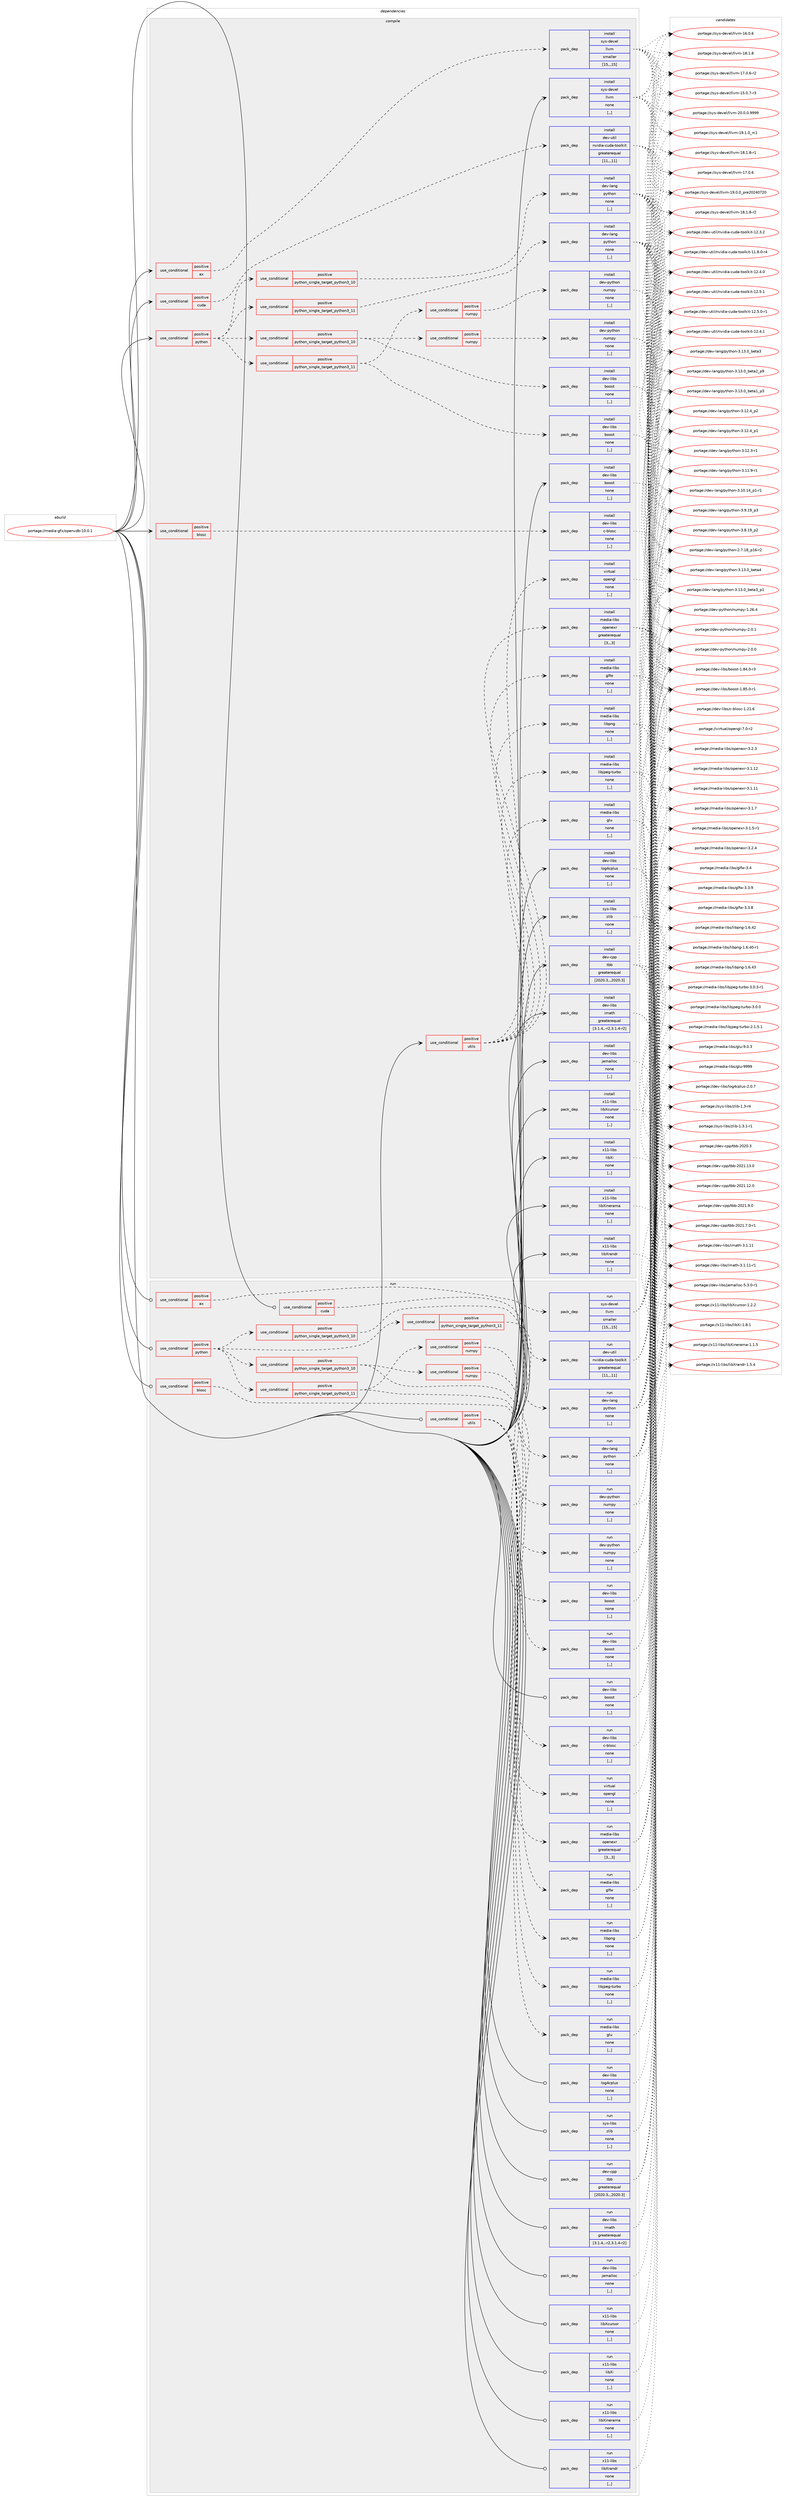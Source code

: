 digraph prolog {

# *************
# Graph options
# *************

newrank=true;
concentrate=true;
compound=true;
graph [rankdir=LR,fontname=Helvetica,fontsize=10,ranksep=1.5];#, ranksep=2.5, nodesep=0.2];
edge  [arrowhead=vee];
node  [fontname=Helvetica,fontsize=10];

# **********
# The ebuild
# **********

subgraph cluster_leftcol {
color=gray;
label=<<i>ebuild</i>>;
id [label="portage://media-gfx/openvdb-10.0.1", color=red, width=4, href="../media-gfx/openvdb-10.0.1.svg"];
}

# ****************
# The dependencies
# ****************

subgraph cluster_midcol {
color=gray;
label=<<i>dependencies</i>>;
subgraph cluster_compile {
fillcolor="#eeeeee";
style=filled;
label=<<i>compile</i>>;
subgraph cond73865 {
dependency293090 [label=<<TABLE BORDER="0" CELLBORDER="1" CELLSPACING="0" CELLPADDING="4"><TR><TD ROWSPAN="3" CELLPADDING="10">use_conditional</TD></TR><TR><TD>positive</TD></TR><TR><TD>ax</TD></TR></TABLE>>, shape=none, color=red];
subgraph pack216877 {
dependency293091 [label=<<TABLE BORDER="0" CELLBORDER="1" CELLSPACING="0" CELLPADDING="4" WIDTH="220"><TR><TD ROWSPAN="6" CELLPADDING="30">pack_dep</TD></TR><TR><TD WIDTH="110">install</TD></TR><TR><TD>sys-devel</TD></TR><TR><TD>llvm</TD></TR><TR><TD>smaller</TD></TR><TR><TD>[15,,,15]</TD></TR></TABLE>>, shape=none, color=blue];
}
dependency293090:e -> dependency293091:w [weight=20,style="dashed",arrowhead="vee"];
}
id:e -> dependency293090:w [weight=20,style="solid",arrowhead="vee"];
subgraph cond73866 {
dependency293092 [label=<<TABLE BORDER="0" CELLBORDER="1" CELLSPACING="0" CELLPADDING="4"><TR><TD ROWSPAN="3" CELLPADDING="10">use_conditional</TD></TR><TR><TD>positive</TD></TR><TR><TD>blosc</TD></TR></TABLE>>, shape=none, color=red];
subgraph pack216878 {
dependency293093 [label=<<TABLE BORDER="0" CELLBORDER="1" CELLSPACING="0" CELLPADDING="4" WIDTH="220"><TR><TD ROWSPAN="6" CELLPADDING="30">pack_dep</TD></TR><TR><TD WIDTH="110">install</TD></TR><TR><TD>dev-libs</TD></TR><TR><TD>c-blosc</TD></TR><TR><TD>none</TD></TR><TR><TD>[,,]</TD></TR></TABLE>>, shape=none, color=blue];
}
dependency293092:e -> dependency293093:w [weight=20,style="dashed",arrowhead="vee"];
}
id:e -> dependency293092:w [weight=20,style="solid",arrowhead="vee"];
subgraph cond73867 {
dependency293094 [label=<<TABLE BORDER="0" CELLBORDER="1" CELLSPACING="0" CELLPADDING="4"><TR><TD ROWSPAN="3" CELLPADDING="10">use_conditional</TD></TR><TR><TD>positive</TD></TR><TR><TD>cuda</TD></TR></TABLE>>, shape=none, color=red];
subgraph pack216879 {
dependency293095 [label=<<TABLE BORDER="0" CELLBORDER="1" CELLSPACING="0" CELLPADDING="4" WIDTH="220"><TR><TD ROWSPAN="6" CELLPADDING="30">pack_dep</TD></TR><TR><TD WIDTH="110">install</TD></TR><TR><TD>dev-util</TD></TR><TR><TD>nvidia-cuda-toolkit</TD></TR><TR><TD>greaterequal</TD></TR><TR><TD>[11,,,11]</TD></TR></TABLE>>, shape=none, color=blue];
}
dependency293094:e -> dependency293095:w [weight=20,style="dashed",arrowhead="vee"];
}
id:e -> dependency293094:w [weight=20,style="solid",arrowhead="vee"];
subgraph cond73868 {
dependency293096 [label=<<TABLE BORDER="0" CELLBORDER="1" CELLSPACING="0" CELLPADDING="4"><TR><TD ROWSPAN="3" CELLPADDING="10">use_conditional</TD></TR><TR><TD>positive</TD></TR><TR><TD>python</TD></TR></TABLE>>, shape=none, color=red];
subgraph cond73869 {
dependency293097 [label=<<TABLE BORDER="0" CELLBORDER="1" CELLSPACING="0" CELLPADDING="4"><TR><TD ROWSPAN="3" CELLPADDING="10">use_conditional</TD></TR><TR><TD>positive</TD></TR><TR><TD>python_single_target_python3_10</TD></TR></TABLE>>, shape=none, color=red];
subgraph pack216880 {
dependency293098 [label=<<TABLE BORDER="0" CELLBORDER="1" CELLSPACING="0" CELLPADDING="4" WIDTH="220"><TR><TD ROWSPAN="6" CELLPADDING="30">pack_dep</TD></TR><TR><TD WIDTH="110">install</TD></TR><TR><TD>dev-lang</TD></TR><TR><TD>python</TD></TR><TR><TD>none</TD></TR><TR><TD>[,,]</TD></TR></TABLE>>, shape=none, color=blue];
}
dependency293097:e -> dependency293098:w [weight=20,style="dashed",arrowhead="vee"];
}
dependency293096:e -> dependency293097:w [weight=20,style="dashed",arrowhead="vee"];
subgraph cond73870 {
dependency293099 [label=<<TABLE BORDER="0" CELLBORDER="1" CELLSPACING="0" CELLPADDING="4"><TR><TD ROWSPAN="3" CELLPADDING="10">use_conditional</TD></TR><TR><TD>positive</TD></TR><TR><TD>python_single_target_python3_11</TD></TR></TABLE>>, shape=none, color=red];
subgraph pack216881 {
dependency293100 [label=<<TABLE BORDER="0" CELLBORDER="1" CELLSPACING="0" CELLPADDING="4" WIDTH="220"><TR><TD ROWSPAN="6" CELLPADDING="30">pack_dep</TD></TR><TR><TD WIDTH="110">install</TD></TR><TR><TD>dev-lang</TD></TR><TR><TD>python</TD></TR><TR><TD>none</TD></TR><TR><TD>[,,]</TD></TR></TABLE>>, shape=none, color=blue];
}
dependency293099:e -> dependency293100:w [weight=20,style="dashed",arrowhead="vee"];
}
dependency293096:e -> dependency293099:w [weight=20,style="dashed",arrowhead="vee"];
subgraph cond73871 {
dependency293101 [label=<<TABLE BORDER="0" CELLBORDER="1" CELLSPACING="0" CELLPADDING="4"><TR><TD ROWSPAN="3" CELLPADDING="10">use_conditional</TD></TR><TR><TD>positive</TD></TR><TR><TD>python_single_target_python3_10</TD></TR></TABLE>>, shape=none, color=red];
subgraph pack216882 {
dependency293102 [label=<<TABLE BORDER="0" CELLBORDER="1" CELLSPACING="0" CELLPADDING="4" WIDTH="220"><TR><TD ROWSPAN="6" CELLPADDING="30">pack_dep</TD></TR><TR><TD WIDTH="110">install</TD></TR><TR><TD>dev-libs</TD></TR><TR><TD>boost</TD></TR><TR><TD>none</TD></TR><TR><TD>[,,]</TD></TR></TABLE>>, shape=none, color=blue];
}
dependency293101:e -> dependency293102:w [weight=20,style="dashed",arrowhead="vee"];
subgraph cond73872 {
dependency293103 [label=<<TABLE BORDER="0" CELLBORDER="1" CELLSPACING="0" CELLPADDING="4"><TR><TD ROWSPAN="3" CELLPADDING="10">use_conditional</TD></TR><TR><TD>positive</TD></TR><TR><TD>numpy</TD></TR></TABLE>>, shape=none, color=red];
subgraph pack216883 {
dependency293104 [label=<<TABLE BORDER="0" CELLBORDER="1" CELLSPACING="0" CELLPADDING="4" WIDTH="220"><TR><TD ROWSPAN="6" CELLPADDING="30">pack_dep</TD></TR><TR><TD WIDTH="110">install</TD></TR><TR><TD>dev-python</TD></TR><TR><TD>numpy</TD></TR><TR><TD>none</TD></TR><TR><TD>[,,]</TD></TR></TABLE>>, shape=none, color=blue];
}
dependency293103:e -> dependency293104:w [weight=20,style="dashed",arrowhead="vee"];
}
dependency293101:e -> dependency293103:w [weight=20,style="dashed",arrowhead="vee"];
}
dependency293096:e -> dependency293101:w [weight=20,style="dashed",arrowhead="vee"];
subgraph cond73873 {
dependency293105 [label=<<TABLE BORDER="0" CELLBORDER="1" CELLSPACING="0" CELLPADDING="4"><TR><TD ROWSPAN="3" CELLPADDING="10">use_conditional</TD></TR><TR><TD>positive</TD></TR><TR><TD>python_single_target_python3_11</TD></TR></TABLE>>, shape=none, color=red];
subgraph pack216884 {
dependency293106 [label=<<TABLE BORDER="0" CELLBORDER="1" CELLSPACING="0" CELLPADDING="4" WIDTH="220"><TR><TD ROWSPAN="6" CELLPADDING="30">pack_dep</TD></TR><TR><TD WIDTH="110">install</TD></TR><TR><TD>dev-libs</TD></TR><TR><TD>boost</TD></TR><TR><TD>none</TD></TR><TR><TD>[,,]</TD></TR></TABLE>>, shape=none, color=blue];
}
dependency293105:e -> dependency293106:w [weight=20,style="dashed",arrowhead="vee"];
subgraph cond73874 {
dependency293107 [label=<<TABLE BORDER="0" CELLBORDER="1" CELLSPACING="0" CELLPADDING="4"><TR><TD ROWSPAN="3" CELLPADDING="10">use_conditional</TD></TR><TR><TD>positive</TD></TR><TR><TD>numpy</TD></TR></TABLE>>, shape=none, color=red];
subgraph pack216885 {
dependency293108 [label=<<TABLE BORDER="0" CELLBORDER="1" CELLSPACING="0" CELLPADDING="4" WIDTH="220"><TR><TD ROWSPAN="6" CELLPADDING="30">pack_dep</TD></TR><TR><TD WIDTH="110">install</TD></TR><TR><TD>dev-python</TD></TR><TR><TD>numpy</TD></TR><TR><TD>none</TD></TR><TR><TD>[,,]</TD></TR></TABLE>>, shape=none, color=blue];
}
dependency293107:e -> dependency293108:w [weight=20,style="dashed",arrowhead="vee"];
}
dependency293105:e -> dependency293107:w [weight=20,style="dashed",arrowhead="vee"];
}
dependency293096:e -> dependency293105:w [weight=20,style="dashed",arrowhead="vee"];
}
id:e -> dependency293096:w [weight=20,style="solid",arrowhead="vee"];
subgraph cond73875 {
dependency293109 [label=<<TABLE BORDER="0" CELLBORDER="1" CELLSPACING="0" CELLPADDING="4"><TR><TD ROWSPAN="3" CELLPADDING="10">use_conditional</TD></TR><TR><TD>positive</TD></TR><TR><TD>utils</TD></TR></TABLE>>, shape=none, color=red];
subgraph pack216886 {
dependency293110 [label=<<TABLE BORDER="0" CELLBORDER="1" CELLSPACING="0" CELLPADDING="4" WIDTH="220"><TR><TD ROWSPAN="6" CELLPADDING="30">pack_dep</TD></TR><TR><TD WIDTH="110">install</TD></TR><TR><TD>media-libs</TD></TR><TR><TD>glfw</TD></TR><TR><TD>none</TD></TR><TR><TD>[,,]</TD></TR></TABLE>>, shape=none, color=blue];
}
dependency293109:e -> dependency293110:w [weight=20,style="dashed",arrowhead="vee"];
subgraph pack216887 {
dependency293111 [label=<<TABLE BORDER="0" CELLBORDER="1" CELLSPACING="0" CELLPADDING="4" WIDTH="220"><TR><TD ROWSPAN="6" CELLPADDING="30">pack_dep</TD></TR><TR><TD WIDTH="110">install</TD></TR><TR><TD>media-libs</TD></TR><TR><TD>glu</TD></TR><TR><TD>none</TD></TR><TR><TD>[,,]</TD></TR></TABLE>>, shape=none, color=blue];
}
dependency293109:e -> dependency293111:w [weight=20,style="dashed",arrowhead="vee"];
subgraph pack216888 {
dependency293112 [label=<<TABLE BORDER="0" CELLBORDER="1" CELLSPACING="0" CELLPADDING="4" WIDTH="220"><TR><TD ROWSPAN="6" CELLPADDING="30">pack_dep</TD></TR><TR><TD WIDTH="110">install</TD></TR><TR><TD>media-libs</TD></TR><TR><TD>libjpeg-turbo</TD></TR><TR><TD>none</TD></TR><TR><TD>[,,]</TD></TR></TABLE>>, shape=none, color=blue];
}
dependency293109:e -> dependency293112:w [weight=20,style="dashed",arrowhead="vee"];
subgraph pack216889 {
dependency293113 [label=<<TABLE BORDER="0" CELLBORDER="1" CELLSPACING="0" CELLPADDING="4" WIDTH="220"><TR><TD ROWSPAN="6" CELLPADDING="30">pack_dep</TD></TR><TR><TD WIDTH="110">install</TD></TR><TR><TD>media-libs</TD></TR><TR><TD>libpng</TD></TR><TR><TD>none</TD></TR><TR><TD>[,,]</TD></TR></TABLE>>, shape=none, color=blue];
}
dependency293109:e -> dependency293113:w [weight=20,style="dashed",arrowhead="vee"];
subgraph pack216890 {
dependency293114 [label=<<TABLE BORDER="0" CELLBORDER="1" CELLSPACING="0" CELLPADDING="4" WIDTH="220"><TR><TD ROWSPAN="6" CELLPADDING="30">pack_dep</TD></TR><TR><TD WIDTH="110">install</TD></TR><TR><TD>media-libs</TD></TR><TR><TD>openexr</TD></TR><TR><TD>greaterequal</TD></TR><TR><TD>[3,,,3]</TD></TR></TABLE>>, shape=none, color=blue];
}
dependency293109:e -> dependency293114:w [weight=20,style="dashed",arrowhead="vee"];
subgraph pack216891 {
dependency293115 [label=<<TABLE BORDER="0" CELLBORDER="1" CELLSPACING="0" CELLPADDING="4" WIDTH="220"><TR><TD ROWSPAN="6" CELLPADDING="30">pack_dep</TD></TR><TR><TD WIDTH="110">install</TD></TR><TR><TD>virtual</TD></TR><TR><TD>opengl</TD></TR><TR><TD>none</TD></TR><TR><TD>[,,]</TD></TR></TABLE>>, shape=none, color=blue];
}
dependency293109:e -> dependency293115:w [weight=20,style="dashed",arrowhead="vee"];
}
id:e -> dependency293109:w [weight=20,style="solid",arrowhead="vee"];
subgraph pack216892 {
dependency293116 [label=<<TABLE BORDER="0" CELLBORDER="1" CELLSPACING="0" CELLPADDING="4" WIDTH="220"><TR><TD ROWSPAN="6" CELLPADDING="30">pack_dep</TD></TR><TR><TD WIDTH="110">install</TD></TR><TR><TD>dev-cpp</TD></TR><TR><TD>tbb</TD></TR><TR><TD>greaterequal</TD></TR><TR><TD>[2020.3,,,2020.3]</TD></TR></TABLE>>, shape=none, color=blue];
}
id:e -> dependency293116:w [weight=20,style="solid",arrowhead="vee"];
subgraph pack216893 {
dependency293117 [label=<<TABLE BORDER="0" CELLBORDER="1" CELLSPACING="0" CELLPADDING="4" WIDTH="220"><TR><TD ROWSPAN="6" CELLPADDING="30">pack_dep</TD></TR><TR><TD WIDTH="110">install</TD></TR><TR><TD>dev-libs</TD></TR><TR><TD>boost</TD></TR><TR><TD>none</TD></TR><TR><TD>[,,]</TD></TR></TABLE>>, shape=none, color=blue];
}
id:e -> dependency293117:w [weight=20,style="solid",arrowhead="vee"];
subgraph pack216894 {
dependency293118 [label=<<TABLE BORDER="0" CELLBORDER="1" CELLSPACING="0" CELLPADDING="4" WIDTH="220"><TR><TD ROWSPAN="6" CELLPADDING="30">pack_dep</TD></TR><TR><TD WIDTH="110">install</TD></TR><TR><TD>dev-libs</TD></TR><TR><TD>imath</TD></TR><TR><TD>greaterequal</TD></TR><TR><TD>[3.1.4,,-r2,3.1.4-r2]</TD></TR></TABLE>>, shape=none, color=blue];
}
id:e -> dependency293118:w [weight=20,style="solid",arrowhead="vee"];
subgraph pack216895 {
dependency293119 [label=<<TABLE BORDER="0" CELLBORDER="1" CELLSPACING="0" CELLPADDING="4" WIDTH="220"><TR><TD ROWSPAN="6" CELLPADDING="30">pack_dep</TD></TR><TR><TD WIDTH="110">install</TD></TR><TR><TD>dev-libs</TD></TR><TR><TD>jemalloc</TD></TR><TR><TD>none</TD></TR><TR><TD>[,,]</TD></TR></TABLE>>, shape=none, color=blue];
}
id:e -> dependency293119:w [weight=20,style="solid",arrowhead="vee"];
subgraph pack216896 {
dependency293120 [label=<<TABLE BORDER="0" CELLBORDER="1" CELLSPACING="0" CELLPADDING="4" WIDTH="220"><TR><TD ROWSPAN="6" CELLPADDING="30">pack_dep</TD></TR><TR><TD WIDTH="110">install</TD></TR><TR><TD>dev-libs</TD></TR><TR><TD>log4cplus</TD></TR><TR><TD>none</TD></TR><TR><TD>[,,]</TD></TR></TABLE>>, shape=none, color=blue];
}
id:e -> dependency293120:w [weight=20,style="solid",arrowhead="vee"];
subgraph pack216897 {
dependency293121 [label=<<TABLE BORDER="0" CELLBORDER="1" CELLSPACING="0" CELLPADDING="4" WIDTH="220"><TR><TD ROWSPAN="6" CELLPADDING="30">pack_dep</TD></TR><TR><TD WIDTH="110">install</TD></TR><TR><TD>sys-libs</TD></TR><TR><TD>zlib</TD></TR><TR><TD>none</TD></TR><TR><TD>[,,]</TD></TR></TABLE>>, shape=none, color=blue];
}
id:e -> dependency293121:w [weight=20,style="solid",arrowhead="vee"];
subgraph pack216898 {
dependency293122 [label=<<TABLE BORDER="0" CELLBORDER="1" CELLSPACING="0" CELLPADDING="4" WIDTH="220"><TR><TD ROWSPAN="6" CELLPADDING="30">pack_dep</TD></TR><TR><TD WIDTH="110">install</TD></TR><TR><TD>x11-libs</TD></TR><TR><TD>libXcursor</TD></TR><TR><TD>none</TD></TR><TR><TD>[,,]</TD></TR></TABLE>>, shape=none, color=blue];
}
id:e -> dependency293122:w [weight=20,style="solid",arrowhead="vee"];
subgraph pack216899 {
dependency293123 [label=<<TABLE BORDER="0" CELLBORDER="1" CELLSPACING="0" CELLPADDING="4" WIDTH="220"><TR><TD ROWSPAN="6" CELLPADDING="30">pack_dep</TD></TR><TR><TD WIDTH="110">install</TD></TR><TR><TD>x11-libs</TD></TR><TR><TD>libXi</TD></TR><TR><TD>none</TD></TR><TR><TD>[,,]</TD></TR></TABLE>>, shape=none, color=blue];
}
id:e -> dependency293123:w [weight=20,style="solid",arrowhead="vee"];
subgraph pack216900 {
dependency293124 [label=<<TABLE BORDER="0" CELLBORDER="1" CELLSPACING="0" CELLPADDING="4" WIDTH="220"><TR><TD ROWSPAN="6" CELLPADDING="30">pack_dep</TD></TR><TR><TD WIDTH="110">install</TD></TR><TR><TD>x11-libs</TD></TR><TR><TD>libXinerama</TD></TR><TR><TD>none</TD></TR><TR><TD>[,,]</TD></TR></TABLE>>, shape=none, color=blue];
}
id:e -> dependency293124:w [weight=20,style="solid",arrowhead="vee"];
subgraph pack216901 {
dependency293125 [label=<<TABLE BORDER="0" CELLBORDER="1" CELLSPACING="0" CELLPADDING="4" WIDTH="220"><TR><TD ROWSPAN="6" CELLPADDING="30">pack_dep</TD></TR><TR><TD WIDTH="110">install</TD></TR><TR><TD>x11-libs</TD></TR><TR><TD>libXrandr</TD></TR><TR><TD>none</TD></TR><TR><TD>[,,]</TD></TR></TABLE>>, shape=none, color=blue];
}
id:e -> dependency293125:w [weight=20,style="solid",arrowhead="vee"];
subgraph pack216902 {
dependency293126 [label=<<TABLE BORDER="0" CELLBORDER="1" CELLSPACING="0" CELLPADDING="4" WIDTH="220"><TR><TD ROWSPAN="6" CELLPADDING="30">pack_dep</TD></TR><TR><TD WIDTH="110">install</TD></TR><TR><TD>sys-devel</TD></TR><TR><TD>llvm</TD></TR><TR><TD>none</TD></TR><TR><TD>[,,]</TD></TR></TABLE>>, shape=none, color=blue];
}
id:e -> dependency293126:w [weight=20,style="solid",arrowhead="vee"];
}
subgraph cluster_compileandrun {
fillcolor="#eeeeee";
style=filled;
label=<<i>compile and run</i>>;
}
subgraph cluster_run {
fillcolor="#eeeeee";
style=filled;
label=<<i>run</i>>;
subgraph cond73876 {
dependency293127 [label=<<TABLE BORDER="0" CELLBORDER="1" CELLSPACING="0" CELLPADDING="4"><TR><TD ROWSPAN="3" CELLPADDING="10">use_conditional</TD></TR><TR><TD>positive</TD></TR><TR><TD>ax</TD></TR></TABLE>>, shape=none, color=red];
subgraph pack216903 {
dependency293128 [label=<<TABLE BORDER="0" CELLBORDER="1" CELLSPACING="0" CELLPADDING="4" WIDTH="220"><TR><TD ROWSPAN="6" CELLPADDING="30">pack_dep</TD></TR><TR><TD WIDTH="110">run</TD></TR><TR><TD>sys-devel</TD></TR><TR><TD>llvm</TD></TR><TR><TD>smaller</TD></TR><TR><TD>[15,,,15]</TD></TR></TABLE>>, shape=none, color=blue];
}
dependency293127:e -> dependency293128:w [weight=20,style="dashed",arrowhead="vee"];
}
id:e -> dependency293127:w [weight=20,style="solid",arrowhead="odot"];
subgraph cond73877 {
dependency293129 [label=<<TABLE BORDER="0" CELLBORDER="1" CELLSPACING="0" CELLPADDING="4"><TR><TD ROWSPAN="3" CELLPADDING="10">use_conditional</TD></TR><TR><TD>positive</TD></TR><TR><TD>blosc</TD></TR></TABLE>>, shape=none, color=red];
subgraph pack216904 {
dependency293130 [label=<<TABLE BORDER="0" CELLBORDER="1" CELLSPACING="0" CELLPADDING="4" WIDTH="220"><TR><TD ROWSPAN="6" CELLPADDING="30">pack_dep</TD></TR><TR><TD WIDTH="110">run</TD></TR><TR><TD>dev-libs</TD></TR><TR><TD>c-blosc</TD></TR><TR><TD>none</TD></TR><TR><TD>[,,]</TD></TR></TABLE>>, shape=none, color=blue];
}
dependency293129:e -> dependency293130:w [weight=20,style="dashed",arrowhead="vee"];
}
id:e -> dependency293129:w [weight=20,style="solid",arrowhead="odot"];
subgraph cond73878 {
dependency293131 [label=<<TABLE BORDER="0" CELLBORDER="1" CELLSPACING="0" CELLPADDING="4"><TR><TD ROWSPAN="3" CELLPADDING="10">use_conditional</TD></TR><TR><TD>positive</TD></TR><TR><TD>cuda</TD></TR></TABLE>>, shape=none, color=red];
subgraph pack216905 {
dependency293132 [label=<<TABLE BORDER="0" CELLBORDER="1" CELLSPACING="0" CELLPADDING="4" WIDTH="220"><TR><TD ROWSPAN="6" CELLPADDING="30">pack_dep</TD></TR><TR><TD WIDTH="110">run</TD></TR><TR><TD>dev-util</TD></TR><TR><TD>nvidia-cuda-toolkit</TD></TR><TR><TD>greaterequal</TD></TR><TR><TD>[11,,,11]</TD></TR></TABLE>>, shape=none, color=blue];
}
dependency293131:e -> dependency293132:w [weight=20,style="dashed",arrowhead="vee"];
}
id:e -> dependency293131:w [weight=20,style="solid",arrowhead="odot"];
subgraph cond73879 {
dependency293133 [label=<<TABLE BORDER="0" CELLBORDER="1" CELLSPACING="0" CELLPADDING="4"><TR><TD ROWSPAN="3" CELLPADDING="10">use_conditional</TD></TR><TR><TD>positive</TD></TR><TR><TD>python</TD></TR></TABLE>>, shape=none, color=red];
subgraph cond73880 {
dependency293134 [label=<<TABLE BORDER="0" CELLBORDER="1" CELLSPACING="0" CELLPADDING="4"><TR><TD ROWSPAN="3" CELLPADDING="10">use_conditional</TD></TR><TR><TD>positive</TD></TR><TR><TD>python_single_target_python3_10</TD></TR></TABLE>>, shape=none, color=red];
subgraph pack216906 {
dependency293135 [label=<<TABLE BORDER="0" CELLBORDER="1" CELLSPACING="0" CELLPADDING="4" WIDTH="220"><TR><TD ROWSPAN="6" CELLPADDING="30">pack_dep</TD></TR><TR><TD WIDTH="110">run</TD></TR><TR><TD>dev-lang</TD></TR><TR><TD>python</TD></TR><TR><TD>none</TD></TR><TR><TD>[,,]</TD></TR></TABLE>>, shape=none, color=blue];
}
dependency293134:e -> dependency293135:w [weight=20,style="dashed",arrowhead="vee"];
}
dependency293133:e -> dependency293134:w [weight=20,style="dashed",arrowhead="vee"];
subgraph cond73881 {
dependency293136 [label=<<TABLE BORDER="0" CELLBORDER="1" CELLSPACING="0" CELLPADDING="4"><TR><TD ROWSPAN="3" CELLPADDING="10">use_conditional</TD></TR><TR><TD>positive</TD></TR><TR><TD>python_single_target_python3_11</TD></TR></TABLE>>, shape=none, color=red];
subgraph pack216907 {
dependency293137 [label=<<TABLE BORDER="0" CELLBORDER="1" CELLSPACING="0" CELLPADDING="4" WIDTH="220"><TR><TD ROWSPAN="6" CELLPADDING="30">pack_dep</TD></TR><TR><TD WIDTH="110">run</TD></TR><TR><TD>dev-lang</TD></TR><TR><TD>python</TD></TR><TR><TD>none</TD></TR><TR><TD>[,,]</TD></TR></TABLE>>, shape=none, color=blue];
}
dependency293136:e -> dependency293137:w [weight=20,style="dashed",arrowhead="vee"];
}
dependency293133:e -> dependency293136:w [weight=20,style="dashed",arrowhead="vee"];
subgraph cond73882 {
dependency293138 [label=<<TABLE BORDER="0" CELLBORDER="1" CELLSPACING="0" CELLPADDING="4"><TR><TD ROWSPAN="3" CELLPADDING="10">use_conditional</TD></TR><TR><TD>positive</TD></TR><TR><TD>python_single_target_python3_10</TD></TR></TABLE>>, shape=none, color=red];
subgraph pack216908 {
dependency293139 [label=<<TABLE BORDER="0" CELLBORDER="1" CELLSPACING="0" CELLPADDING="4" WIDTH="220"><TR><TD ROWSPAN="6" CELLPADDING="30">pack_dep</TD></TR><TR><TD WIDTH="110">run</TD></TR><TR><TD>dev-libs</TD></TR><TR><TD>boost</TD></TR><TR><TD>none</TD></TR><TR><TD>[,,]</TD></TR></TABLE>>, shape=none, color=blue];
}
dependency293138:e -> dependency293139:w [weight=20,style="dashed",arrowhead="vee"];
subgraph cond73883 {
dependency293140 [label=<<TABLE BORDER="0" CELLBORDER="1" CELLSPACING="0" CELLPADDING="4"><TR><TD ROWSPAN="3" CELLPADDING="10">use_conditional</TD></TR><TR><TD>positive</TD></TR><TR><TD>numpy</TD></TR></TABLE>>, shape=none, color=red];
subgraph pack216909 {
dependency293141 [label=<<TABLE BORDER="0" CELLBORDER="1" CELLSPACING="0" CELLPADDING="4" WIDTH="220"><TR><TD ROWSPAN="6" CELLPADDING="30">pack_dep</TD></TR><TR><TD WIDTH="110">run</TD></TR><TR><TD>dev-python</TD></TR><TR><TD>numpy</TD></TR><TR><TD>none</TD></TR><TR><TD>[,,]</TD></TR></TABLE>>, shape=none, color=blue];
}
dependency293140:e -> dependency293141:w [weight=20,style="dashed",arrowhead="vee"];
}
dependency293138:e -> dependency293140:w [weight=20,style="dashed",arrowhead="vee"];
}
dependency293133:e -> dependency293138:w [weight=20,style="dashed",arrowhead="vee"];
subgraph cond73884 {
dependency293142 [label=<<TABLE BORDER="0" CELLBORDER="1" CELLSPACING="0" CELLPADDING="4"><TR><TD ROWSPAN="3" CELLPADDING="10">use_conditional</TD></TR><TR><TD>positive</TD></TR><TR><TD>python_single_target_python3_11</TD></TR></TABLE>>, shape=none, color=red];
subgraph pack216910 {
dependency293143 [label=<<TABLE BORDER="0" CELLBORDER="1" CELLSPACING="0" CELLPADDING="4" WIDTH="220"><TR><TD ROWSPAN="6" CELLPADDING="30">pack_dep</TD></TR><TR><TD WIDTH="110">run</TD></TR><TR><TD>dev-libs</TD></TR><TR><TD>boost</TD></TR><TR><TD>none</TD></TR><TR><TD>[,,]</TD></TR></TABLE>>, shape=none, color=blue];
}
dependency293142:e -> dependency293143:w [weight=20,style="dashed",arrowhead="vee"];
subgraph cond73885 {
dependency293144 [label=<<TABLE BORDER="0" CELLBORDER="1" CELLSPACING="0" CELLPADDING="4"><TR><TD ROWSPAN="3" CELLPADDING="10">use_conditional</TD></TR><TR><TD>positive</TD></TR><TR><TD>numpy</TD></TR></TABLE>>, shape=none, color=red];
subgraph pack216911 {
dependency293145 [label=<<TABLE BORDER="0" CELLBORDER="1" CELLSPACING="0" CELLPADDING="4" WIDTH="220"><TR><TD ROWSPAN="6" CELLPADDING="30">pack_dep</TD></TR><TR><TD WIDTH="110">run</TD></TR><TR><TD>dev-python</TD></TR><TR><TD>numpy</TD></TR><TR><TD>none</TD></TR><TR><TD>[,,]</TD></TR></TABLE>>, shape=none, color=blue];
}
dependency293144:e -> dependency293145:w [weight=20,style="dashed",arrowhead="vee"];
}
dependency293142:e -> dependency293144:w [weight=20,style="dashed",arrowhead="vee"];
}
dependency293133:e -> dependency293142:w [weight=20,style="dashed",arrowhead="vee"];
}
id:e -> dependency293133:w [weight=20,style="solid",arrowhead="odot"];
subgraph cond73886 {
dependency293146 [label=<<TABLE BORDER="0" CELLBORDER="1" CELLSPACING="0" CELLPADDING="4"><TR><TD ROWSPAN="3" CELLPADDING="10">use_conditional</TD></TR><TR><TD>positive</TD></TR><TR><TD>utils</TD></TR></TABLE>>, shape=none, color=red];
subgraph pack216912 {
dependency293147 [label=<<TABLE BORDER="0" CELLBORDER="1" CELLSPACING="0" CELLPADDING="4" WIDTH="220"><TR><TD ROWSPAN="6" CELLPADDING="30">pack_dep</TD></TR><TR><TD WIDTH="110">run</TD></TR><TR><TD>media-libs</TD></TR><TR><TD>glfw</TD></TR><TR><TD>none</TD></TR><TR><TD>[,,]</TD></TR></TABLE>>, shape=none, color=blue];
}
dependency293146:e -> dependency293147:w [weight=20,style="dashed",arrowhead="vee"];
subgraph pack216913 {
dependency293148 [label=<<TABLE BORDER="0" CELLBORDER="1" CELLSPACING="0" CELLPADDING="4" WIDTH="220"><TR><TD ROWSPAN="6" CELLPADDING="30">pack_dep</TD></TR><TR><TD WIDTH="110">run</TD></TR><TR><TD>media-libs</TD></TR><TR><TD>glu</TD></TR><TR><TD>none</TD></TR><TR><TD>[,,]</TD></TR></TABLE>>, shape=none, color=blue];
}
dependency293146:e -> dependency293148:w [weight=20,style="dashed",arrowhead="vee"];
subgraph pack216914 {
dependency293149 [label=<<TABLE BORDER="0" CELLBORDER="1" CELLSPACING="0" CELLPADDING="4" WIDTH="220"><TR><TD ROWSPAN="6" CELLPADDING="30">pack_dep</TD></TR><TR><TD WIDTH="110">run</TD></TR><TR><TD>media-libs</TD></TR><TR><TD>libjpeg-turbo</TD></TR><TR><TD>none</TD></TR><TR><TD>[,,]</TD></TR></TABLE>>, shape=none, color=blue];
}
dependency293146:e -> dependency293149:w [weight=20,style="dashed",arrowhead="vee"];
subgraph pack216915 {
dependency293150 [label=<<TABLE BORDER="0" CELLBORDER="1" CELLSPACING="0" CELLPADDING="4" WIDTH="220"><TR><TD ROWSPAN="6" CELLPADDING="30">pack_dep</TD></TR><TR><TD WIDTH="110">run</TD></TR><TR><TD>media-libs</TD></TR><TR><TD>libpng</TD></TR><TR><TD>none</TD></TR><TR><TD>[,,]</TD></TR></TABLE>>, shape=none, color=blue];
}
dependency293146:e -> dependency293150:w [weight=20,style="dashed",arrowhead="vee"];
subgraph pack216916 {
dependency293151 [label=<<TABLE BORDER="0" CELLBORDER="1" CELLSPACING="0" CELLPADDING="4" WIDTH="220"><TR><TD ROWSPAN="6" CELLPADDING="30">pack_dep</TD></TR><TR><TD WIDTH="110">run</TD></TR><TR><TD>media-libs</TD></TR><TR><TD>openexr</TD></TR><TR><TD>greaterequal</TD></TR><TR><TD>[3,,,3]</TD></TR></TABLE>>, shape=none, color=blue];
}
dependency293146:e -> dependency293151:w [weight=20,style="dashed",arrowhead="vee"];
subgraph pack216917 {
dependency293152 [label=<<TABLE BORDER="0" CELLBORDER="1" CELLSPACING="0" CELLPADDING="4" WIDTH="220"><TR><TD ROWSPAN="6" CELLPADDING="30">pack_dep</TD></TR><TR><TD WIDTH="110">run</TD></TR><TR><TD>virtual</TD></TR><TR><TD>opengl</TD></TR><TR><TD>none</TD></TR><TR><TD>[,,]</TD></TR></TABLE>>, shape=none, color=blue];
}
dependency293146:e -> dependency293152:w [weight=20,style="dashed",arrowhead="vee"];
}
id:e -> dependency293146:w [weight=20,style="solid",arrowhead="odot"];
subgraph pack216918 {
dependency293153 [label=<<TABLE BORDER="0" CELLBORDER="1" CELLSPACING="0" CELLPADDING="4" WIDTH="220"><TR><TD ROWSPAN="6" CELLPADDING="30">pack_dep</TD></TR><TR><TD WIDTH="110">run</TD></TR><TR><TD>dev-cpp</TD></TR><TR><TD>tbb</TD></TR><TR><TD>greaterequal</TD></TR><TR><TD>[2020.3,,,2020.3]</TD></TR></TABLE>>, shape=none, color=blue];
}
id:e -> dependency293153:w [weight=20,style="solid",arrowhead="odot"];
subgraph pack216919 {
dependency293154 [label=<<TABLE BORDER="0" CELLBORDER="1" CELLSPACING="0" CELLPADDING="4" WIDTH="220"><TR><TD ROWSPAN="6" CELLPADDING="30">pack_dep</TD></TR><TR><TD WIDTH="110">run</TD></TR><TR><TD>dev-libs</TD></TR><TR><TD>boost</TD></TR><TR><TD>none</TD></TR><TR><TD>[,,]</TD></TR></TABLE>>, shape=none, color=blue];
}
id:e -> dependency293154:w [weight=20,style="solid",arrowhead="odot"];
subgraph pack216920 {
dependency293155 [label=<<TABLE BORDER="0" CELLBORDER="1" CELLSPACING="0" CELLPADDING="4" WIDTH="220"><TR><TD ROWSPAN="6" CELLPADDING="30">pack_dep</TD></TR><TR><TD WIDTH="110">run</TD></TR><TR><TD>dev-libs</TD></TR><TR><TD>imath</TD></TR><TR><TD>greaterequal</TD></TR><TR><TD>[3.1.4,,-r2,3.1.4-r2]</TD></TR></TABLE>>, shape=none, color=blue];
}
id:e -> dependency293155:w [weight=20,style="solid",arrowhead="odot"];
subgraph pack216921 {
dependency293156 [label=<<TABLE BORDER="0" CELLBORDER="1" CELLSPACING="0" CELLPADDING="4" WIDTH="220"><TR><TD ROWSPAN="6" CELLPADDING="30">pack_dep</TD></TR><TR><TD WIDTH="110">run</TD></TR><TR><TD>dev-libs</TD></TR><TR><TD>jemalloc</TD></TR><TR><TD>none</TD></TR><TR><TD>[,,]</TD></TR></TABLE>>, shape=none, color=blue];
}
id:e -> dependency293156:w [weight=20,style="solid",arrowhead="odot"];
subgraph pack216922 {
dependency293157 [label=<<TABLE BORDER="0" CELLBORDER="1" CELLSPACING="0" CELLPADDING="4" WIDTH="220"><TR><TD ROWSPAN="6" CELLPADDING="30">pack_dep</TD></TR><TR><TD WIDTH="110">run</TD></TR><TR><TD>dev-libs</TD></TR><TR><TD>log4cplus</TD></TR><TR><TD>none</TD></TR><TR><TD>[,,]</TD></TR></TABLE>>, shape=none, color=blue];
}
id:e -> dependency293157:w [weight=20,style="solid",arrowhead="odot"];
subgraph pack216923 {
dependency293158 [label=<<TABLE BORDER="0" CELLBORDER="1" CELLSPACING="0" CELLPADDING="4" WIDTH="220"><TR><TD ROWSPAN="6" CELLPADDING="30">pack_dep</TD></TR><TR><TD WIDTH="110">run</TD></TR><TR><TD>sys-libs</TD></TR><TR><TD>zlib</TD></TR><TR><TD>none</TD></TR><TR><TD>[,,]</TD></TR></TABLE>>, shape=none, color=blue];
}
id:e -> dependency293158:w [weight=20,style="solid",arrowhead="odot"];
subgraph pack216924 {
dependency293159 [label=<<TABLE BORDER="0" CELLBORDER="1" CELLSPACING="0" CELLPADDING="4" WIDTH="220"><TR><TD ROWSPAN="6" CELLPADDING="30">pack_dep</TD></TR><TR><TD WIDTH="110">run</TD></TR><TR><TD>x11-libs</TD></TR><TR><TD>libXcursor</TD></TR><TR><TD>none</TD></TR><TR><TD>[,,]</TD></TR></TABLE>>, shape=none, color=blue];
}
id:e -> dependency293159:w [weight=20,style="solid",arrowhead="odot"];
subgraph pack216925 {
dependency293160 [label=<<TABLE BORDER="0" CELLBORDER="1" CELLSPACING="0" CELLPADDING="4" WIDTH="220"><TR><TD ROWSPAN="6" CELLPADDING="30">pack_dep</TD></TR><TR><TD WIDTH="110">run</TD></TR><TR><TD>x11-libs</TD></TR><TR><TD>libXi</TD></TR><TR><TD>none</TD></TR><TR><TD>[,,]</TD></TR></TABLE>>, shape=none, color=blue];
}
id:e -> dependency293160:w [weight=20,style="solid",arrowhead="odot"];
subgraph pack216926 {
dependency293161 [label=<<TABLE BORDER="0" CELLBORDER="1" CELLSPACING="0" CELLPADDING="4" WIDTH="220"><TR><TD ROWSPAN="6" CELLPADDING="30">pack_dep</TD></TR><TR><TD WIDTH="110">run</TD></TR><TR><TD>x11-libs</TD></TR><TR><TD>libXinerama</TD></TR><TR><TD>none</TD></TR><TR><TD>[,,]</TD></TR></TABLE>>, shape=none, color=blue];
}
id:e -> dependency293161:w [weight=20,style="solid",arrowhead="odot"];
subgraph pack216927 {
dependency293162 [label=<<TABLE BORDER="0" CELLBORDER="1" CELLSPACING="0" CELLPADDING="4" WIDTH="220"><TR><TD ROWSPAN="6" CELLPADDING="30">pack_dep</TD></TR><TR><TD WIDTH="110">run</TD></TR><TR><TD>x11-libs</TD></TR><TR><TD>libXrandr</TD></TR><TR><TD>none</TD></TR><TR><TD>[,,]</TD></TR></TABLE>>, shape=none, color=blue];
}
id:e -> dependency293162:w [weight=20,style="solid",arrowhead="odot"];
}
}

# **************
# The candidates
# **************

subgraph cluster_choices {
rank=same;
color=gray;
label=<<i>candidates</i>>;

subgraph choice216877 {
color=black;
nodesep=1;
choice1151211154510010111810110847108108118109455048464846484657575757 [label="portage://sys-devel/llvm-20.0.0.9999", color=red, width=4,href="../sys-devel/llvm-20.0.0.9999.svg"];
choice115121115451001011181011084710810811810945495746494648951149949 [label="portage://sys-devel/llvm-19.1.0_rc1", color=red, width=4,href="../sys-devel/llvm-19.1.0_rc1.svg"];
choice115121115451001011181011084710810811810945495746484648951121141015048505248555048 [label="portage://sys-devel/llvm-19.0.0_pre20240720", color=red, width=4,href="../sys-devel/llvm-19.0.0_pre20240720.svg"];
choice1151211154510010111810110847108108118109454956464946564511450 [label="portage://sys-devel/llvm-18.1.8-r2", color=red, width=4,href="../sys-devel/llvm-18.1.8-r2.svg"];
choice1151211154510010111810110847108108118109454956464946564511449 [label="portage://sys-devel/llvm-18.1.8-r1", color=red, width=4,href="../sys-devel/llvm-18.1.8-r1.svg"];
choice115121115451001011181011084710810811810945495646494656 [label="portage://sys-devel/llvm-18.1.8", color=red, width=4,href="../sys-devel/llvm-18.1.8.svg"];
choice1151211154510010111810110847108108118109454955464846544511450 [label="portage://sys-devel/llvm-17.0.6-r2", color=red, width=4,href="../sys-devel/llvm-17.0.6-r2.svg"];
choice115121115451001011181011084710810811810945495546484654 [label="portage://sys-devel/llvm-17.0.6", color=red, width=4,href="../sys-devel/llvm-17.0.6.svg"];
choice115121115451001011181011084710810811810945495446484654 [label="portage://sys-devel/llvm-16.0.6", color=red, width=4,href="../sys-devel/llvm-16.0.6.svg"];
choice1151211154510010111810110847108108118109454953464846554511451 [label="portage://sys-devel/llvm-15.0.7-r3", color=red, width=4,href="../sys-devel/llvm-15.0.7-r3.svg"];
dependency293091:e -> choice1151211154510010111810110847108108118109455048464846484657575757:w [style=dotted,weight="100"];
dependency293091:e -> choice115121115451001011181011084710810811810945495746494648951149949:w [style=dotted,weight="100"];
dependency293091:e -> choice115121115451001011181011084710810811810945495746484648951121141015048505248555048:w [style=dotted,weight="100"];
dependency293091:e -> choice1151211154510010111810110847108108118109454956464946564511450:w [style=dotted,weight="100"];
dependency293091:e -> choice1151211154510010111810110847108108118109454956464946564511449:w [style=dotted,weight="100"];
dependency293091:e -> choice115121115451001011181011084710810811810945495646494656:w [style=dotted,weight="100"];
dependency293091:e -> choice1151211154510010111810110847108108118109454955464846544511450:w [style=dotted,weight="100"];
dependency293091:e -> choice115121115451001011181011084710810811810945495546484654:w [style=dotted,weight="100"];
dependency293091:e -> choice115121115451001011181011084710810811810945495446484654:w [style=dotted,weight="100"];
dependency293091:e -> choice1151211154510010111810110847108108118109454953464846554511451:w [style=dotted,weight="100"];
}
subgraph choice216878 {
color=black;
nodesep=1;
choice1001011184510810598115479945981081111159945494650494654 [label="portage://dev-libs/c-blosc-1.21.6", color=red, width=4,href="../dev-libs/c-blosc-1.21.6.svg"];
dependency293093:e -> choice1001011184510810598115479945981081111159945494650494654:w [style=dotted,weight="100"];
}
subgraph choice216879 {
color=black;
nodesep=1;
choice1001011184511711610510847110118105100105974599117100974511611111110810710511645495046534649 [label="portage://dev-util/nvidia-cuda-toolkit-12.5.1", color=red, width=4,href="../dev-util/nvidia-cuda-toolkit-12.5.1.svg"];
choice10010111845117116105108471101181051001059745991171009745116111111108107105116454950465346484511449 [label="portage://dev-util/nvidia-cuda-toolkit-12.5.0-r1", color=red, width=4,href="../dev-util/nvidia-cuda-toolkit-12.5.0-r1.svg"];
choice1001011184511711610510847110118105100105974599117100974511611111110810710511645495046524649 [label="portage://dev-util/nvidia-cuda-toolkit-12.4.1", color=red, width=4,href="../dev-util/nvidia-cuda-toolkit-12.4.1.svg"];
choice1001011184511711610510847110118105100105974599117100974511611111110810710511645495046524648 [label="portage://dev-util/nvidia-cuda-toolkit-12.4.0", color=red, width=4,href="../dev-util/nvidia-cuda-toolkit-12.4.0.svg"];
choice1001011184511711610510847110118105100105974599117100974511611111110810710511645495046514650 [label="portage://dev-util/nvidia-cuda-toolkit-12.3.2", color=red, width=4,href="../dev-util/nvidia-cuda-toolkit-12.3.2.svg"];
choice10010111845117116105108471101181051001059745991171009745116111111108107105116454949465646484511452 [label="portage://dev-util/nvidia-cuda-toolkit-11.8.0-r4", color=red, width=4,href="../dev-util/nvidia-cuda-toolkit-11.8.0-r4.svg"];
dependency293095:e -> choice1001011184511711610510847110118105100105974599117100974511611111110810710511645495046534649:w [style=dotted,weight="100"];
dependency293095:e -> choice10010111845117116105108471101181051001059745991171009745116111111108107105116454950465346484511449:w [style=dotted,weight="100"];
dependency293095:e -> choice1001011184511711610510847110118105100105974599117100974511611111110810710511645495046524649:w [style=dotted,weight="100"];
dependency293095:e -> choice1001011184511711610510847110118105100105974599117100974511611111110810710511645495046524648:w [style=dotted,weight="100"];
dependency293095:e -> choice1001011184511711610510847110118105100105974599117100974511611111110810710511645495046514650:w [style=dotted,weight="100"];
dependency293095:e -> choice10010111845117116105108471101181051001059745991171009745116111111108107105116454949465646484511452:w [style=dotted,weight="100"];
}
subgraph choice216880 {
color=black;
nodesep=1;
choice1001011184510897110103471121211161041111104551464951464895981011169752 [label="portage://dev-lang/python-3.13.0_beta4", color=red, width=4,href="../dev-lang/python-3.13.0_beta4.svg"];
choice10010111845108971101034711212111610411111045514649514648959810111697519511249 [label="portage://dev-lang/python-3.13.0_beta3_p1", color=red, width=4,href="../dev-lang/python-3.13.0_beta3_p1.svg"];
choice1001011184510897110103471121211161041111104551464951464895981011169751 [label="portage://dev-lang/python-3.13.0_beta3", color=red, width=4,href="../dev-lang/python-3.13.0_beta3.svg"];
choice10010111845108971101034711212111610411111045514649514648959810111697509511257 [label="portage://dev-lang/python-3.13.0_beta2_p9", color=red, width=4,href="../dev-lang/python-3.13.0_beta2_p9.svg"];
choice10010111845108971101034711212111610411111045514649514648959810111697499511251 [label="portage://dev-lang/python-3.13.0_beta1_p3", color=red, width=4,href="../dev-lang/python-3.13.0_beta1_p3.svg"];
choice100101118451089711010347112121116104111110455146495046529511250 [label="portage://dev-lang/python-3.12.4_p2", color=red, width=4,href="../dev-lang/python-3.12.4_p2.svg"];
choice100101118451089711010347112121116104111110455146495046529511249 [label="portage://dev-lang/python-3.12.4_p1", color=red, width=4,href="../dev-lang/python-3.12.4_p1.svg"];
choice100101118451089711010347112121116104111110455146495046514511449 [label="portage://dev-lang/python-3.12.3-r1", color=red, width=4,href="../dev-lang/python-3.12.3-r1.svg"];
choice100101118451089711010347112121116104111110455146494946574511449 [label="portage://dev-lang/python-3.11.9-r1", color=red, width=4,href="../dev-lang/python-3.11.9-r1.svg"];
choice100101118451089711010347112121116104111110455146494846495295112494511449 [label="portage://dev-lang/python-3.10.14_p1-r1", color=red, width=4,href="../dev-lang/python-3.10.14_p1-r1.svg"];
choice100101118451089711010347112121116104111110455146574649579511251 [label="portage://dev-lang/python-3.9.19_p3", color=red, width=4,href="../dev-lang/python-3.9.19_p3.svg"];
choice100101118451089711010347112121116104111110455146564649579511250 [label="portage://dev-lang/python-3.8.19_p2", color=red, width=4,href="../dev-lang/python-3.8.19_p2.svg"];
choice100101118451089711010347112121116104111110455046554649569511249544511450 [label="portage://dev-lang/python-2.7.18_p16-r2", color=red, width=4,href="../dev-lang/python-2.7.18_p16-r2.svg"];
dependency293098:e -> choice1001011184510897110103471121211161041111104551464951464895981011169752:w [style=dotted,weight="100"];
dependency293098:e -> choice10010111845108971101034711212111610411111045514649514648959810111697519511249:w [style=dotted,weight="100"];
dependency293098:e -> choice1001011184510897110103471121211161041111104551464951464895981011169751:w [style=dotted,weight="100"];
dependency293098:e -> choice10010111845108971101034711212111610411111045514649514648959810111697509511257:w [style=dotted,weight="100"];
dependency293098:e -> choice10010111845108971101034711212111610411111045514649514648959810111697499511251:w [style=dotted,weight="100"];
dependency293098:e -> choice100101118451089711010347112121116104111110455146495046529511250:w [style=dotted,weight="100"];
dependency293098:e -> choice100101118451089711010347112121116104111110455146495046529511249:w [style=dotted,weight="100"];
dependency293098:e -> choice100101118451089711010347112121116104111110455146495046514511449:w [style=dotted,weight="100"];
dependency293098:e -> choice100101118451089711010347112121116104111110455146494946574511449:w [style=dotted,weight="100"];
dependency293098:e -> choice100101118451089711010347112121116104111110455146494846495295112494511449:w [style=dotted,weight="100"];
dependency293098:e -> choice100101118451089711010347112121116104111110455146574649579511251:w [style=dotted,weight="100"];
dependency293098:e -> choice100101118451089711010347112121116104111110455146564649579511250:w [style=dotted,weight="100"];
dependency293098:e -> choice100101118451089711010347112121116104111110455046554649569511249544511450:w [style=dotted,weight="100"];
}
subgraph choice216881 {
color=black;
nodesep=1;
choice1001011184510897110103471121211161041111104551464951464895981011169752 [label="portage://dev-lang/python-3.13.0_beta4", color=red, width=4,href="../dev-lang/python-3.13.0_beta4.svg"];
choice10010111845108971101034711212111610411111045514649514648959810111697519511249 [label="portage://dev-lang/python-3.13.0_beta3_p1", color=red, width=4,href="../dev-lang/python-3.13.0_beta3_p1.svg"];
choice1001011184510897110103471121211161041111104551464951464895981011169751 [label="portage://dev-lang/python-3.13.0_beta3", color=red, width=4,href="../dev-lang/python-3.13.0_beta3.svg"];
choice10010111845108971101034711212111610411111045514649514648959810111697509511257 [label="portage://dev-lang/python-3.13.0_beta2_p9", color=red, width=4,href="../dev-lang/python-3.13.0_beta2_p9.svg"];
choice10010111845108971101034711212111610411111045514649514648959810111697499511251 [label="portage://dev-lang/python-3.13.0_beta1_p3", color=red, width=4,href="../dev-lang/python-3.13.0_beta1_p3.svg"];
choice100101118451089711010347112121116104111110455146495046529511250 [label="portage://dev-lang/python-3.12.4_p2", color=red, width=4,href="../dev-lang/python-3.12.4_p2.svg"];
choice100101118451089711010347112121116104111110455146495046529511249 [label="portage://dev-lang/python-3.12.4_p1", color=red, width=4,href="../dev-lang/python-3.12.4_p1.svg"];
choice100101118451089711010347112121116104111110455146495046514511449 [label="portage://dev-lang/python-3.12.3-r1", color=red, width=4,href="../dev-lang/python-3.12.3-r1.svg"];
choice100101118451089711010347112121116104111110455146494946574511449 [label="portage://dev-lang/python-3.11.9-r1", color=red, width=4,href="../dev-lang/python-3.11.9-r1.svg"];
choice100101118451089711010347112121116104111110455146494846495295112494511449 [label="portage://dev-lang/python-3.10.14_p1-r1", color=red, width=4,href="../dev-lang/python-3.10.14_p1-r1.svg"];
choice100101118451089711010347112121116104111110455146574649579511251 [label="portage://dev-lang/python-3.9.19_p3", color=red, width=4,href="../dev-lang/python-3.9.19_p3.svg"];
choice100101118451089711010347112121116104111110455146564649579511250 [label="portage://dev-lang/python-3.8.19_p2", color=red, width=4,href="../dev-lang/python-3.8.19_p2.svg"];
choice100101118451089711010347112121116104111110455046554649569511249544511450 [label="portage://dev-lang/python-2.7.18_p16-r2", color=red, width=4,href="../dev-lang/python-2.7.18_p16-r2.svg"];
dependency293100:e -> choice1001011184510897110103471121211161041111104551464951464895981011169752:w [style=dotted,weight="100"];
dependency293100:e -> choice10010111845108971101034711212111610411111045514649514648959810111697519511249:w [style=dotted,weight="100"];
dependency293100:e -> choice1001011184510897110103471121211161041111104551464951464895981011169751:w [style=dotted,weight="100"];
dependency293100:e -> choice10010111845108971101034711212111610411111045514649514648959810111697509511257:w [style=dotted,weight="100"];
dependency293100:e -> choice10010111845108971101034711212111610411111045514649514648959810111697499511251:w [style=dotted,weight="100"];
dependency293100:e -> choice100101118451089711010347112121116104111110455146495046529511250:w [style=dotted,weight="100"];
dependency293100:e -> choice100101118451089711010347112121116104111110455146495046529511249:w [style=dotted,weight="100"];
dependency293100:e -> choice100101118451089711010347112121116104111110455146495046514511449:w [style=dotted,weight="100"];
dependency293100:e -> choice100101118451089711010347112121116104111110455146494946574511449:w [style=dotted,weight="100"];
dependency293100:e -> choice100101118451089711010347112121116104111110455146494846495295112494511449:w [style=dotted,weight="100"];
dependency293100:e -> choice100101118451089711010347112121116104111110455146574649579511251:w [style=dotted,weight="100"];
dependency293100:e -> choice100101118451089711010347112121116104111110455146564649579511250:w [style=dotted,weight="100"];
dependency293100:e -> choice100101118451089711010347112121116104111110455046554649569511249544511450:w [style=dotted,weight="100"];
}
subgraph choice216882 {
color=black;
nodesep=1;
choice10010111845108105981154798111111115116454946565346484511449 [label="portage://dev-libs/boost-1.85.0-r1", color=red, width=4,href="../dev-libs/boost-1.85.0-r1.svg"];
choice10010111845108105981154798111111115116454946565246484511451 [label="portage://dev-libs/boost-1.84.0-r3", color=red, width=4,href="../dev-libs/boost-1.84.0-r3.svg"];
dependency293102:e -> choice10010111845108105981154798111111115116454946565346484511449:w [style=dotted,weight="100"];
dependency293102:e -> choice10010111845108105981154798111111115116454946565246484511451:w [style=dotted,weight="100"];
}
subgraph choice216883 {
color=black;
nodesep=1;
choice1001011184511212111610411111047110117109112121455046484649 [label="portage://dev-python/numpy-2.0.1", color=red, width=4,href="../dev-python/numpy-2.0.1.svg"];
choice1001011184511212111610411111047110117109112121455046484648 [label="portage://dev-python/numpy-2.0.0", color=red, width=4,href="../dev-python/numpy-2.0.0.svg"];
choice100101118451121211161041111104711011710911212145494650544652 [label="portage://dev-python/numpy-1.26.4", color=red, width=4,href="../dev-python/numpy-1.26.4.svg"];
dependency293104:e -> choice1001011184511212111610411111047110117109112121455046484649:w [style=dotted,weight="100"];
dependency293104:e -> choice1001011184511212111610411111047110117109112121455046484648:w [style=dotted,weight="100"];
dependency293104:e -> choice100101118451121211161041111104711011710911212145494650544652:w [style=dotted,weight="100"];
}
subgraph choice216884 {
color=black;
nodesep=1;
choice10010111845108105981154798111111115116454946565346484511449 [label="portage://dev-libs/boost-1.85.0-r1", color=red, width=4,href="../dev-libs/boost-1.85.0-r1.svg"];
choice10010111845108105981154798111111115116454946565246484511451 [label="portage://dev-libs/boost-1.84.0-r3", color=red, width=4,href="../dev-libs/boost-1.84.0-r3.svg"];
dependency293106:e -> choice10010111845108105981154798111111115116454946565346484511449:w [style=dotted,weight="100"];
dependency293106:e -> choice10010111845108105981154798111111115116454946565246484511451:w [style=dotted,weight="100"];
}
subgraph choice216885 {
color=black;
nodesep=1;
choice1001011184511212111610411111047110117109112121455046484649 [label="portage://dev-python/numpy-2.0.1", color=red, width=4,href="../dev-python/numpy-2.0.1.svg"];
choice1001011184511212111610411111047110117109112121455046484648 [label="portage://dev-python/numpy-2.0.0", color=red, width=4,href="../dev-python/numpy-2.0.0.svg"];
choice100101118451121211161041111104711011710911212145494650544652 [label="portage://dev-python/numpy-1.26.4", color=red, width=4,href="../dev-python/numpy-1.26.4.svg"];
dependency293108:e -> choice1001011184511212111610411111047110117109112121455046484649:w [style=dotted,weight="100"];
dependency293108:e -> choice1001011184511212111610411111047110117109112121455046484648:w [style=dotted,weight="100"];
dependency293108:e -> choice100101118451121211161041111104711011710911212145494650544652:w [style=dotted,weight="100"];
}
subgraph choice216886 {
color=black;
nodesep=1;
choice1091011001059745108105981154710310810211945514652 [label="portage://media-libs/glfw-3.4", color=red, width=4,href="../media-libs/glfw-3.4.svg"];
choice10910110010597451081059811547103108102119455146514657 [label="portage://media-libs/glfw-3.3.9", color=red, width=4,href="../media-libs/glfw-3.3.9.svg"];
choice10910110010597451081059811547103108102119455146514656 [label="portage://media-libs/glfw-3.3.8", color=red, width=4,href="../media-libs/glfw-3.3.8.svg"];
dependency293110:e -> choice1091011001059745108105981154710310810211945514652:w [style=dotted,weight="100"];
dependency293110:e -> choice10910110010597451081059811547103108102119455146514657:w [style=dotted,weight="100"];
dependency293110:e -> choice10910110010597451081059811547103108102119455146514656:w [style=dotted,weight="100"];
}
subgraph choice216887 {
color=black;
nodesep=1;
choice109101100105974510810598115471031081174557575757 [label="portage://media-libs/glu-9999", color=red, width=4,href="../media-libs/glu-9999.svg"];
choice10910110010597451081059811547103108117455746484651 [label="portage://media-libs/glu-9.0.3", color=red, width=4,href="../media-libs/glu-9.0.3.svg"];
dependency293111:e -> choice109101100105974510810598115471031081174557575757:w [style=dotted,weight="100"];
dependency293111:e -> choice10910110010597451081059811547103108117455746484651:w [style=dotted,weight="100"];
}
subgraph choice216888 {
color=black;
nodesep=1;
choice109101100105974510810598115471081059810611210110345116117114981114551464846514511449 [label="portage://media-libs/libjpeg-turbo-3.0.3-r1", color=red, width=4,href="../media-libs/libjpeg-turbo-3.0.3-r1.svg"];
choice10910110010597451081059811547108105981061121011034511611711498111455146484648 [label="portage://media-libs/libjpeg-turbo-3.0.0", color=red, width=4,href="../media-libs/libjpeg-turbo-3.0.0.svg"];
choice109101100105974510810598115471081059810611210110345116117114981114550464946534649 [label="portage://media-libs/libjpeg-turbo-2.1.5.1", color=red, width=4,href="../media-libs/libjpeg-turbo-2.1.5.1.svg"];
dependency293112:e -> choice109101100105974510810598115471081059810611210110345116117114981114551464846514511449:w [style=dotted,weight="100"];
dependency293112:e -> choice10910110010597451081059811547108105981061121011034511611711498111455146484648:w [style=dotted,weight="100"];
dependency293112:e -> choice109101100105974510810598115471081059810611210110345116117114981114550464946534649:w [style=dotted,weight="100"];
}
subgraph choice216889 {
color=black;
nodesep=1;
choice109101100105974510810598115471081059811211010345494654465251 [label="portage://media-libs/libpng-1.6.43", color=red, width=4,href="../media-libs/libpng-1.6.43.svg"];
choice109101100105974510810598115471081059811211010345494654465250 [label="portage://media-libs/libpng-1.6.42", color=red, width=4,href="../media-libs/libpng-1.6.42.svg"];
choice1091011001059745108105981154710810598112110103454946544652484511449 [label="portage://media-libs/libpng-1.6.40-r1", color=red, width=4,href="../media-libs/libpng-1.6.40-r1.svg"];
dependency293113:e -> choice109101100105974510810598115471081059811211010345494654465251:w [style=dotted,weight="100"];
dependency293113:e -> choice109101100105974510810598115471081059811211010345494654465250:w [style=dotted,weight="100"];
dependency293113:e -> choice1091011001059745108105981154710810598112110103454946544652484511449:w [style=dotted,weight="100"];
}
subgraph choice216890 {
color=black;
nodesep=1;
choice10910110010597451081059811547111112101110101120114455146504652 [label="portage://media-libs/openexr-3.2.4", color=red, width=4,href="../media-libs/openexr-3.2.4.svg"];
choice10910110010597451081059811547111112101110101120114455146504651 [label="portage://media-libs/openexr-3.2.3", color=red, width=4,href="../media-libs/openexr-3.2.3.svg"];
choice1091011001059745108105981154711111210111010112011445514649464950 [label="portage://media-libs/openexr-3.1.12", color=red, width=4,href="../media-libs/openexr-3.1.12.svg"];
choice1091011001059745108105981154711111210111010112011445514649464949 [label="portage://media-libs/openexr-3.1.11", color=red, width=4,href="../media-libs/openexr-3.1.11.svg"];
choice10910110010597451081059811547111112101110101120114455146494655 [label="portage://media-libs/openexr-3.1.7", color=red, width=4,href="../media-libs/openexr-3.1.7.svg"];
choice109101100105974510810598115471111121011101011201144551464946534511449 [label="portage://media-libs/openexr-3.1.5-r1", color=red, width=4,href="../media-libs/openexr-3.1.5-r1.svg"];
dependency293114:e -> choice10910110010597451081059811547111112101110101120114455146504652:w [style=dotted,weight="100"];
dependency293114:e -> choice10910110010597451081059811547111112101110101120114455146504651:w [style=dotted,weight="100"];
dependency293114:e -> choice1091011001059745108105981154711111210111010112011445514649464950:w [style=dotted,weight="100"];
dependency293114:e -> choice1091011001059745108105981154711111210111010112011445514649464949:w [style=dotted,weight="100"];
dependency293114:e -> choice10910110010597451081059811547111112101110101120114455146494655:w [style=dotted,weight="100"];
dependency293114:e -> choice109101100105974510810598115471111121011101011201144551464946534511449:w [style=dotted,weight="100"];
}
subgraph choice216891 {
color=black;
nodesep=1;
choice1181051141161179710847111112101110103108455546484511450 [label="portage://virtual/opengl-7.0-r2", color=red, width=4,href="../virtual/opengl-7.0-r2.svg"];
dependency293115:e -> choice1181051141161179710847111112101110103108455546484511450:w [style=dotted,weight="100"];
}
subgraph choice216892 {
color=black;
nodesep=1;
choice100101118459911211247116989845504850494649514648 [label="portage://dev-cpp/tbb-2021.13.0", color=red, width=4,href="../dev-cpp/tbb-2021.13.0.svg"];
choice100101118459911211247116989845504850494649504648 [label="portage://dev-cpp/tbb-2021.12.0", color=red, width=4,href="../dev-cpp/tbb-2021.12.0.svg"];
choice1001011184599112112471169898455048504946574648 [label="portage://dev-cpp/tbb-2021.9.0", color=red, width=4,href="../dev-cpp/tbb-2021.9.0.svg"];
choice10010111845991121124711698984550485049465546484511449 [label="portage://dev-cpp/tbb-2021.7.0-r1", color=red, width=4,href="../dev-cpp/tbb-2021.7.0-r1.svg"];
choice100101118459911211247116989845504850484651 [label="portage://dev-cpp/tbb-2020.3", color=red, width=4,href="../dev-cpp/tbb-2020.3.svg"];
dependency293116:e -> choice100101118459911211247116989845504850494649514648:w [style=dotted,weight="100"];
dependency293116:e -> choice100101118459911211247116989845504850494649504648:w [style=dotted,weight="100"];
dependency293116:e -> choice1001011184599112112471169898455048504946574648:w [style=dotted,weight="100"];
dependency293116:e -> choice10010111845991121124711698984550485049465546484511449:w [style=dotted,weight="100"];
dependency293116:e -> choice100101118459911211247116989845504850484651:w [style=dotted,weight="100"];
}
subgraph choice216893 {
color=black;
nodesep=1;
choice10010111845108105981154798111111115116454946565346484511449 [label="portage://dev-libs/boost-1.85.0-r1", color=red, width=4,href="../dev-libs/boost-1.85.0-r1.svg"];
choice10010111845108105981154798111111115116454946565246484511451 [label="portage://dev-libs/boost-1.84.0-r3", color=red, width=4,href="../dev-libs/boost-1.84.0-r3.svg"];
dependency293117:e -> choice10010111845108105981154798111111115116454946565346484511449:w [style=dotted,weight="100"];
dependency293117:e -> choice10010111845108105981154798111111115116454946565246484511451:w [style=dotted,weight="100"];
}
subgraph choice216894 {
color=black;
nodesep=1;
choice10010111845108105981154710510997116104455146494649494511449 [label="portage://dev-libs/imath-3.1.11-r1", color=red, width=4,href="../dev-libs/imath-3.1.11-r1.svg"];
choice1001011184510810598115471051099711610445514649464949 [label="portage://dev-libs/imath-3.1.11", color=red, width=4,href="../dev-libs/imath-3.1.11.svg"];
dependency293118:e -> choice10010111845108105981154710510997116104455146494649494511449:w [style=dotted,weight="100"];
dependency293118:e -> choice1001011184510810598115471051099711610445514649464949:w [style=dotted,weight="100"];
}
subgraph choice216895 {
color=black;
nodesep=1;
choice10010111845108105981154710610110997108108111994553465146484511449 [label="portage://dev-libs/jemalloc-5.3.0-r1", color=red, width=4,href="../dev-libs/jemalloc-5.3.0-r1.svg"];
dependency293119:e -> choice10010111845108105981154710610110997108108111994553465146484511449:w [style=dotted,weight="100"];
}
subgraph choice216896 {
color=black;
nodesep=1;
choice1001011184510810598115471081111035299112108117115455046484655 [label="portage://dev-libs/log4cplus-2.0.7", color=red, width=4,href="../dev-libs/log4cplus-2.0.7.svg"];
dependency293120:e -> choice1001011184510810598115471081111035299112108117115455046484655:w [style=dotted,weight="100"];
}
subgraph choice216897 {
color=black;
nodesep=1;
choice115121115451081059811547122108105984549465146494511449 [label="portage://sys-libs/zlib-1.3.1-r1", color=red, width=4,href="../sys-libs/zlib-1.3.1-r1.svg"];
choice11512111545108105981154712210810598454946514511452 [label="portage://sys-libs/zlib-1.3-r4", color=red, width=4,href="../sys-libs/zlib-1.3-r4.svg"];
dependency293121:e -> choice115121115451081059811547122108105984549465146494511449:w [style=dotted,weight="100"];
dependency293121:e -> choice11512111545108105981154712210810598454946514511452:w [style=dotted,weight="100"];
}
subgraph choice216898 {
color=black;
nodesep=1;
choice1204949451081059811547108105988899117114115111114454946504650 [label="portage://x11-libs/libXcursor-1.2.2", color=red, width=4,href="../x11-libs/libXcursor-1.2.2.svg"];
dependency293122:e -> choice1204949451081059811547108105988899117114115111114454946504650:w [style=dotted,weight="100"];
}
subgraph choice216899 {
color=black;
nodesep=1;
choice12049494510810598115471081059888105454946564649 [label="portage://x11-libs/libXi-1.8.1", color=red, width=4,href="../x11-libs/libXi-1.8.1.svg"];
dependency293123:e -> choice12049494510810598115471081059888105454946564649:w [style=dotted,weight="100"];
}
subgraph choice216900 {
color=black;
nodesep=1;
choice120494945108105981154710810598881051101011149710997454946494653 [label="portage://x11-libs/libXinerama-1.1.5", color=red, width=4,href="../x11-libs/libXinerama-1.1.5.svg"];
dependency293124:e -> choice120494945108105981154710810598881051101011149710997454946494653:w [style=dotted,weight="100"];
}
subgraph choice216901 {
color=black;
nodesep=1;
choice1204949451081059811547108105988811497110100114454946534652 [label="portage://x11-libs/libXrandr-1.5.4", color=red, width=4,href="../x11-libs/libXrandr-1.5.4.svg"];
dependency293125:e -> choice1204949451081059811547108105988811497110100114454946534652:w [style=dotted,weight="100"];
}
subgraph choice216902 {
color=black;
nodesep=1;
choice1151211154510010111810110847108108118109455048464846484657575757 [label="portage://sys-devel/llvm-20.0.0.9999", color=red, width=4,href="../sys-devel/llvm-20.0.0.9999.svg"];
choice115121115451001011181011084710810811810945495746494648951149949 [label="portage://sys-devel/llvm-19.1.0_rc1", color=red, width=4,href="../sys-devel/llvm-19.1.0_rc1.svg"];
choice115121115451001011181011084710810811810945495746484648951121141015048505248555048 [label="portage://sys-devel/llvm-19.0.0_pre20240720", color=red, width=4,href="../sys-devel/llvm-19.0.0_pre20240720.svg"];
choice1151211154510010111810110847108108118109454956464946564511450 [label="portage://sys-devel/llvm-18.1.8-r2", color=red, width=4,href="../sys-devel/llvm-18.1.8-r2.svg"];
choice1151211154510010111810110847108108118109454956464946564511449 [label="portage://sys-devel/llvm-18.1.8-r1", color=red, width=4,href="../sys-devel/llvm-18.1.8-r1.svg"];
choice115121115451001011181011084710810811810945495646494656 [label="portage://sys-devel/llvm-18.1.8", color=red, width=4,href="../sys-devel/llvm-18.1.8.svg"];
choice1151211154510010111810110847108108118109454955464846544511450 [label="portage://sys-devel/llvm-17.0.6-r2", color=red, width=4,href="../sys-devel/llvm-17.0.6-r2.svg"];
choice115121115451001011181011084710810811810945495546484654 [label="portage://sys-devel/llvm-17.0.6", color=red, width=4,href="../sys-devel/llvm-17.0.6.svg"];
choice115121115451001011181011084710810811810945495446484654 [label="portage://sys-devel/llvm-16.0.6", color=red, width=4,href="../sys-devel/llvm-16.0.6.svg"];
choice1151211154510010111810110847108108118109454953464846554511451 [label="portage://sys-devel/llvm-15.0.7-r3", color=red, width=4,href="../sys-devel/llvm-15.0.7-r3.svg"];
dependency293126:e -> choice1151211154510010111810110847108108118109455048464846484657575757:w [style=dotted,weight="100"];
dependency293126:e -> choice115121115451001011181011084710810811810945495746494648951149949:w [style=dotted,weight="100"];
dependency293126:e -> choice115121115451001011181011084710810811810945495746484648951121141015048505248555048:w [style=dotted,weight="100"];
dependency293126:e -> choice1151211154510010111810110847108108118109454956464946564511450:w [style=dotted,weight="100"];
dependency293126:e -> choice1151211154510010111810110847108108118109454956464946564511449:w [style=dotted,weight="100"];
dependency293126:e -> choice115121115451001011181011084710810811810945495646494656:w [style=dotted,weight="100"];
dependency293126:e -> choice1151211154510010111810110847108108118109454955464846544511450:w [style=dotted,weight="100"];
dependency293126:e -> choice115121115451001011181011084710810811810945495546484654:w [style=dotted,weight="100"];
dependency293126:e -> choice115121115451001011181011084710810811810945495446484654:w [style=dotted,weight="100"];
dependency293126:e -> choice1151211154510010111810110847108108118109454953464846554511451:w [style=dotted,weight="100"];
}
subgraph choice216903 {
color=black;
nodesep=1;
choice1151211154510010111810110847108108118109455048464846484657575757 [label="portage://sys-devel/llvm-20.0.0.9999", color=red, width=4,href="../sys-devel/llvm-20.0.0.9999.svg"];
choice115121115451001011181011084710810811810945495746494648951149949 [label="portage://sys-devel/llvm-19.1.0_rc1", color=red, width=4,href="../sys-devel/llvm-19.1.0_rc1.svg"];
choice115121115451001011181011084710810811810945495746484648951121141015048505248555048 [label="portage://sys-devel/llvm-19.0.0_pre20240720", color=red, width=4,href="../sys-devel/llvm-19.0.0_pre20240720.svg"];
choice1151211154510010111810110847108108118109454956464946564511450 [label="portage://sys-devel/llvm-18.1.8-r2", color=red, width=4,href="../sys-devel/llvm-18.1.8-r2.svg"];
choice1151211154510010111810110847108108118109454956464946564511449 [label="portage://sys-devel/llvm-18.1.8-r1", color=red, width=4,href="../sys-devel/llvm-18.1.8-r1.svg"];
choice115121115451001011181011084710810811810945495646494656 [label="portage://sys-devel/llvm-18.1.8", color=red, width=4,href="../sys-devel/llvm-18.1.8.svg"];
choice1151211154510010111810110847108108118109454955464846544511450 [label="portage://sys-devel/llvm-17.0.6-r2", color=red, width=4,href="../sys-devel/llvm-17.0.6-r2.svg"];
choice115121115451001011181011084710810811810945495546484654 [label="portage://sys-devel/llvm-17.0.6", color=red, width=4,href="../sys-devel/llvm-17.0.6.svg"];
choice115121115451001011181011084710810811810945495446484654 [label="portage://sys-devel/llvm-16.0.6", color=red, width=4,href="../sys-devel/llvm-16.0.6.svg"];
choice1151211154510010111810110847108108118109454953464846554511451 [label="portage://sys-devel/llvm-15.0.7-r3", color=red, width=4,href="../sys-devel/llvm-15.0.7-r3.svg"];
dependency293128:e -> choice1151211154510010111810110847108108118109455048464846484657575757:w [style=dotted,weight="100"];
dependency293128:e -> choice115121115451001011181011084710810811810945495746494648951149949:w [style=dotted,weight="100"];
dependency293128:e -> choice115121115451001011181011084710810811810945495746484648951121141015048505248555048:w [style=dotted,weight="100"];
dependency293128:e -> choice1151211154510010111810110847108108118109454956464946564511450:w [style=dotted,weight="100"];
dependency293128:e -> choice1151211154510010111810110847108108118109454956464946564511449:w [style=dotted,weight="100"];
dependency293128:e -> choice115121115451001011181011084710810811810945495646494656:w [style=dotted,weight="100"];
dependency293128:e -> choice1151211154510010111810110847108108118109454955464846544511450:w [style=dotted,weight="100"];
dependency293128:e -> choice115121115451001011181011084710810811810945495546484654:w [style=dotted,weight="100"];
dependency293128:e -> choice115121115451001011181011084710810811810945495446484654:w [style=dotted,weight="100"];
dependency293128:e -> choice1151211154510010111810110847108108118109454953464846554511451:w [style=dotted,weight="100"];
}
subgraph choice216904 {
color=black;
nodesep=1;
choice1001011184510810598115479945981081111159945494650494654 [label="portage://dev-libs/c-blosc-1.21.6", color=red, width=4,href="../dev-libs/c-blosc-1.21.6.svg"];
dependency293130:e -> choice1001011184510810598115479945981081111159945494650494654:w [style=dotted,weight="100"];
}
subgraph choice216905 {
color=black;
nodesep=1;
choice1001011184511711610510847110118105100105974599117100974511611111110810710511645495046534649 [label="portage://dev-util/nvidia-cuda-toolkit-12.5.1", color=red, width=4,href="../dev-util/nvidia-cuda-toolkit-12.5.1.svg"];
choice10010111845117116105108471101181051001059745991171009745116111111108107105116454950465346484511449 [label="portage://dev-util/nvidia-cuda-toolkit-12.5.0-r1", color=red, width=4,href="../dev-util/nvidia-cuda-toolkit-12.5.0-r1.svg"];
choice1001011184511711610510847110118105100105974599117100974511611111110810710511645495046524649 [label="portage://dev-util/nvidia-cuda-toolkit-12.4.1", color=red, width=4,href="../dev-util/nvidia-cuda-toolkit-12.4.1.svg"];
choice1001011184511711610510847110118105100105974599117100974511611111110810710511645495046524648 [label="portage://dev-util/nvidia-cuda-toolkit-12.4.0", color=red, width=4,href="../dev-util/nvidia-cuda-toolkit-12.4.0.svg"];
choice1001011184511711610510847110118105100105974599117100974511611111110810710511645495046514650 [label="portage://dev-util/nvidia-cuda-toolkit-12.3.2", color=red, width=4,href="../dev-util/nvidia-cuda-toolkit-12.3.2.svg"];
choice10010111845117116105108471101181051001059745991171009745116111111108107105116454949465646484511452 [label="portage://dev-util/nvidia-cuda-toolkit-11.8.0-r4", color=red, width=4,href="../dev-util/nvidia-cuda-toolkit-11.8.0-r4.svg"];
dependency293132:e -> choice1001011184511711610510847110118105100105974599117100974511611111110810710511645495046534649:w [style=dotted,weight="100"];
dependency293132:e -> choice10010111845117116105108471101181051001059745991171009745116111111108107105116454950465346484511449:w [style=dotted,weight="100"];
dependency293132:e -> choice1001011184511711610510847110118105100105974599117100974511611111110810710511645495046524649:w [style=dotted,weight="100"];
dependency293132:e -> choice1001011184511711610510847110118105100105974599117100974511611111110810710511645495046524648:w [style=dotted,weight="100"];
dependency293132:e -> choice1001011184511711610510847110118105100105974599117100974511611111110810710511645495046514650:w [style=dotted,weight="100"];
dependency293132:e -> choice10010111845117116105108471101181051001059745991171009745116111111108107105116454949465646484511452:w [style=dotted,weight="100"];
}
subgraph choice216906 {
color=black;
nodesep=1;
choice1001011184510897110103471121211161041111104551464951464895981011169752 [label="portage://dev-lang/python-3.13.0_beta4", color=red, width=4,href="../dev-lang/python-3.13.0_beta4.svg"];
choice10010111845108971101034711212111610411111045514649514648959810111697519511249 [label="portage://dev-lang/python-3.13.0_beta3_p1", color=red, width=4,href="../dev-lang/python-3.13.0_beta3_p1.svg"];
choice1001011184510897110103471121211161041111104551464951464895981011169751 [label="portage://dev-lang/python-3.13.0_beta3", color=red, width=4,href="../dev-lang/python-3.13.0_beta3.svg"];
choice10010111845108971101034711212111610411111045514649514648959810111697509511257 [label="portage://dev-lang/python-3.13.0_beta2_p9", color=red, width=4,href="../dev-lang/python-3.13.0_beta2_p9.svg"];
choice10010111845108971101034711212111610411111045514649514648959810111697499511251 [label="portage://dev-lang/python-3.13.0_beta1_p3", color=red, width=4,href="../dev-lang/python-3.13.0_beta1_p3.svg"];
choice100101118451089711010347112121116104111110455146495046529511250 [label="portage://dev-lang/python-3.12.4_p2", color=red, width=4,href="../dev-lang/python-3.12.4_p2.svg"];
choice100101118451089711010347112121116104111110455146495046529511249 [label="portage://dev-lang/python-3.12.4_p1", color=red, width=4,href="../dev-lang/python-3.12.4_p1.svg"];
choice100101118451089711010347112121116104111110455146495046514511449 [label="portage://dev-lang/python-3.12.3-r1", color=red, width=4,href="../dev-lang/python-3.12.3-r1.svg"];
choice100101118451089711010347112121116104111110455146494946574511449 [label="portage://dev-lang/python-3.11.9-r1", color=red, width=4,href="../dev-lang/python-3.11.9-r1.svg"];
choice100101118451089711010347112121116104111110455146494846495295112494511449 [label="portage://dev-lang/python-3.10.14_p1-r1", color=red, width=4,href="../dev-lang/python-3.10.14_p1-r1.svg"];
choice100101118451089711010347112121116104111110455146574649579511251 [label="portage://dev-lang/python-3.9.19_p3", color=red, width=4,href="../dev-lang/python-3.9.19_p3.svg"];
choice100101118451089711010347112121116104111110455146564649579511250 [label="portage://dev-lang/python-3.8.19_p2", color=red, width=4,href="../dev-lang/python-3.8.19_p2.svg"];
choice100101118451089711010347112121116104111110455046554649569511249544511450 [label="portage://dev-lang/python-2.7.18_p16-r2", color=red, width=4,href="../dev-lang/python-2.7.18_p16-r2.svg"];
dependency293135:e -> choice1001011184510897110103471121211161041111104551464951464895981011169752:w [style=dotted,weight="100"];
dependency293135:e -> choice10010111845108971101034711212111610411111045514649514648959810111697519511249:w [style=dotted,weight="100"];
dependency293135:e -> choice1001011184510897110103471121211161041111104551464951464895981011169751:w [style=dotted,weight="100"];
dependency293135:e -> choice10010111845108971101034711212111610411111045514649514648959810111697509511257:w [style=dotted,weight="100"];
dependency293135:e -> choice10010111845108971101034711212111610411111045514649514648959810111697499511251:w [style=dotted,weight="100"];
dependency293135:e -> choice100101118451089711010347112121116104111110455146495046529511250:w [style=dotted,weight="100"];
dependency293135:e -> choice100101118451089711010347112121116104111110455146495046529511249:w [style=dotted,weight="100"];
dependency293135:e -> choice100101118451089711010347112121116104111110455146495046514511449:w [style=dotted,weight="100"];
dependency293135:e -> choice100101118451089711010347112121116104111110455146494946574511449:w [style=dotted,weight="100"];
dependency293135:e -> choice100101118451089711010347112121116104111110455146494846495295112494511449:w [style=dotted,weight="100"];
dependency293135:e -> choice100101118451089711010347112121116104111110455146574649579511251:w [style=dotted,weight="100"];
dependency293135:e -> choice100101118451089711010347112121116104111110455146564649579511250:w [style=dotted,weight="100"];
dependency293135:e -> choice100101118451089711010347112121116104111110455046554649569511249544511450:w [style=dotted,weight="100"];
}
subgraph choice216907 {
color=black;
nodesep=1;
choice1001011184510897110103471121211161041111104551464951464895981011169752 [label="portage://dev-lang/python-3.13.0_beta4", color=red, width=4,href="../dev-lang/python-3.13.0_beta4.svg"];
choice10010111845108971101034711212111610411111045514649514648959810111697519511249 [label="portage://dev-lang/python-3.13.0_beta3_p1", color=red, width=4,href="../dev-lang/python-3.13.0_beta3_p1.svg"];
choice1001011184510897110103471121211161041111104551464951464895981011169751 [label="portage://dev-lang/python-3.13.0_beta3", color=red, width=4,href="../dev-lang/python-3.13.0_beta3.svg"];
choice10010111845108971101034711212111610411111045514649514648959810111697509511257 [label="portage://dev-lang/python-3.13.0_beta2_p9", color=red, width=4,href="../dev-lang/python-3.13.0_beta2_p9.svg"];
choice10010111845108971101034711212111610411111045514649514648959810111697499511251 [label="portage://dev-lang/python-3.13.0_beta1_p3", color=red, width=4,href="../dev-lang/python-3.13.0_beta1_p3.svg"];
choice100101118451089711010347112121116104111110455146495046529511250 [label="portage://dev-lang/python-3.12.4_p2", color=red, width=4,href="../dev-lang/python-3.12.4_p2.svg"];
choice100101118451089711010347112121116104111110455146495046529511249 [label="portage://dev-lang/python-3.12.4_p1", color=red, width=4,href="../dev-lang/python-3.12.4_p1.svg"];
choice100101118451089711010347112121116104111110455146495046514511449 [label="portage://dev-lang/python-3.12.3-r1", color=red, width=4,href="../dev-lang/python-3.12.3-r1.svg"];
choice100101118451089711010347112121116104111110455146494946574511449 [label="portage://dev-lang/python-3.11.9-r1", color=red, width=4,href="../dev-lang/python-3.11.9-r1.svg"];
choice100101118451089711010347112121116104111110455146494846495295112494511449 [label="portage://dev-lang/python-3.10.14_p1-r1", color=red, width=4,href="../dev-lang/python-3.10.14_p1-r1.svg"];
choice100101118451089711010347112121116104111110455146574649579511251 [label="portage://dev-lang/python-3.9.19_p3", color=red, width=4,href="../dev-lang/python-3.9.19_p3.svg"];
choice100101118451089711010347112121116104111110455146564649579511250 [label="portage://dev-lang/python-3.8.19_p2", color=red, width=4,href="../dev-lang/python-3.8.19_p2.svg"];
choice100101118451089711010347112121116104111110455046554649569511249544511450 [label="portage://dev-lang/python-2.7.18_p16-r2", color=red, width=4,href="../dev-lang/python-2.7.18_p16-r2.svg"];
dependency293137:e -> choice1001011184510897110103471121211161041111104551464951464895981011169752:w [style=dotted,weight="100"];
dependency293137:e -> choice10010111845108971101034711212111610411111045514649514648959810111697519511249:w [style=dotted,weight="100"];
dependency293137:e -> choice1001011184510897110103471121211161041111104551464951464895981011169751:w [style=dotted,weight="100"];
dependency293137:e -> choice10010111845108971101034711212111610411111045514649514648959810111697509511257:w [style=dotted,weight="100"];
dependency293137:e -> choice10010111845108971101034711212111610411111045514649514648959810111697499511251:w [style=dotted,weight="100"];
dependency293137:e -> choice100101118451089711010347112121116104111110455146495046529511250:w [style=dotted,weight="100"];
dependency293137:e -> choice100101118451089711010347112121116104111110455146495046529511249:w [style=dotted,weight="100"];
dependency293137:e -> choice100101118451089711010347112121116104111110455146495046514511449:w [style=dotted,weight="100"];
dependency293137:e -> choice100101118451089711010347112121116104111110455146494946574511449:w [style=dotted,weight="100"];
dependency293137:e -> choice100101118451089711010347112121116104111110455146494846495295112494511449:w [style=dotted,weight="100"];
dependency293137:e -> choice100101118451089711010347112121116104111110455146574649579511251:w [style=dotted,weight="100"];
dependency293137:e -> choice100101118451089711010347112121116104111110455146564649579511250:w [style=dotted,weight="100"];
dependency293137:e -> choice100101118451089711010347112121116104111110455046554649569511249544511450:w [style=dotted,weight="100"];
}
subgraph choice216908 {
color=black;
nodesep=1;
choice10010111845108105981154798111111115116454946565346484511449 [label="portage://dev-libs/boost-1.85.0-r1", color=red, width=4,href="../dev-libs/boost-1.85.0-r1.svg"];
choice10010111845108105981154798111111115116454946565246484511451 [label="portage://dev-libs/boost-1.84.0-r3", color=red, width=4,href="../dev-libs/boost-1.84.0-r3.svg"];
dependency293139:e -> choice10010111845108105981154798111111115116454946565346484511449:w [style=dotted,weight="100"];
dependency293139:e -> choice10010111845108105981154798111111115116454946565246484511451:w [style=dotted,weight="100"];
}
subgraph choice216909 {
color=black;
nodesep=1;
choice1001011184511212111610411111047110117109112121455046484649 [label="portage://dev-python/numpy-2.0.1", color=red, width=4,href="../dev-python/numpy-2.0.1.svg"];
choice1001011184511212111610411111047110117109112121455046484648 [label="portage://dev-python/numpy-2.0.0", color=red, width=4,href="../dev-python/numpy-2.0.0.svg"];
choice100101118451121211161041111104711011710911212145494650544652 [label="portage://dev-python/numpy-1.26.4", color=red, width=4,href="../dev-python/numpy-1.26.4.svg"];
dependency293141:e -> choice1001011184511212111610411111047110117109112121455046484649:w [style=dotted,weight="100"];
dependency293141:e -> choice1001011184511212111610411111047110117109112121455046484648:w [style=dotted,weight="100"];
dependency293141:e -> choice100101118451121211161041111104711011710911212145494650544652:w [style=dotted,weight="100"];
}
subgraph choice216910 {
color=black;
nodesep=1;
choice10010111845108105981154798111111115116454946565346484511449 [label="portage://dev-libs/boost-1.85.0-r1", color=red, width=4,href="../dev-libs/boost-1.85.0-r1.svg"];
choice10010111845108105981154798111111115116454946565246484511451 [label="portage://dev-libs/boost-1.84.0-r3", color=red, width=4,href="../dev-libs/boost-1.84.0-r3.svg"];
dependency293143:e -> choice10010111845108105981154798111111115116454946565346484511449:w [style=dotted,weight="100"];
dependency293143:e -> choice10010111845108105981154798111111115116454946565246484511451:w [style=dotted,weight="100"];
}
subgraph choice216911 {
color=black;
nodesep=1;
choice1001011184511212111610411111047110117109112121455046484649 [label="portage://dev-python/numpy-2.0.1", color=red, width=4,href="../dev-python/numpy-2.0.1.svg"];
choice1001011184511212111610411111047110117109112121455046484648 [label="portage://dev-python/numpy-2.0.0", color=red, width=4,href="../dev-python/numpy-2.0.0.svg"];
choice100101118451121211161041111104711011710911212145494650544652 [label="portage://dev-python/numpy-1.26.4", color=red, width=4,href="../dev-python/numpy-1.26.4.svg"];
dependency293145:e -> choice1001011184511212111610411111047110117109112121455046484649:w [style=dotted,weight="100"];
dependency293145:e -> choice1001011184511212111610411111047110117109112121455046484648:w [style=dotted,weight="100"];
dependency293145:e -> choice100101118451121211161041111104711011710911212145494650544652:w [style=dotted,weight="100"];
}
subgraph choice216912 {
color=black;
nodesep=1;
choice1091011001059745108105981154710310810211945514652 [label="portage://media-libs/glfw-3.4", color=red, width=4,href="../media-libs/glfw-3.4.svg"];
choice10910110010597451081059811547103108102119455146514657 [label="portage://media-libs/glfw-3.3.9", color=red, width=4,href="../media-libs/glfw-3.3.9.svg"];
choice10910110010597451081059811547103108102119455146514656 [label="portage://media-libs/glfw-3.3.8", color=red, width=4,href="../media-libs/glfw-3.3.8.svg"];
dependency293147:e -> choice1091011001059745108105981154710310810211945514652:w [style=dotted,weight="100"];
dependency293147:e -> choice10910110010597451081059811547103108102119455146514657:w [style=dotted,weight="100"];
dependency293147:e -> choice10910110010597451081059811547103108102119455146514656:w [style=dotted,weight="100"];
}
subgraph choice216913 {
color=black;
nodesep=1;
choice109101100105974510810598115471031081174557575757 [label="portage://media-libs/glu-9999", color=red, width=4,href="../media-libs/glu-9999.svg"];
choice10910110010597451081059811547103108117455746484651 [label="portage://media-libs/glu-9.0.3", color=red, width=4,href="../media-libs/glu-9.0.3.svg"];
dependency293148:e -> choice109101100105974510810598115471031081174557575757:w [style=dotted,weight="100"];
dependency293148:e -> choice10910110010597451081059811547103108117455746484651:w [style=dotted,weight="100"];
}
subgraph choice216914 {
color=black;
nodesep=1;
choice109101100105974510810598115471081059810611210110345116117114981114551464846514511449 [label="portage://media-libs/libjpeg-turbo-3.0.3-r1", color=red, width=4,href="../media-libs/libjpeg-turbo-3.0.3-r1.svg"];
choice10910110010597451081059811547108105981061121011034511611711498111455146484648 [label="portage://media-libs/libjpeg-turbo-3.0.0", color=red, width=4,href="../media-libs/libjpeg-turbo-3.0.0.svg"];
choice109101100105974510810598115471081059810611210110345116117114981114550464946534649 [label="portage://media-libs/libjpeg-turbo-2.1.5.1", color=red, width=4,href="../media-libs/libjpeg-turbo-2.1.5.1.svg"];
dependency293149:e -> choice109101100105974510810598115471081059810611210110345116117114981114551464846514511449:w [style=dotted,weight="100"];
dependency293149:e -> choice10910110010597451081059811547108105981061121011034511611711498111455146484648:w [style=dotted,weight="100"];
dependency293149:e -> choice109101100105974510810598115471081059810611210110345116117114981114550464946534649:w [style=dotted,weight="100"];
}
subgraph choice216915 {
color=black;
nodesep=1;
choice109101100105974510810598115471081059811211010345494654465251 [label="portage://media-libs/libpng-1.6.43", color=red, width=4,href="../media-libs/libpng-1.6.43.svg"];
choice109101100105974510810598115471081059811211010345494654465250 [label="portage://media-libs/libpng-1.6.42", color=red, width=4,href="../media-libs/libpng-1.6.42.svg"];
choice1091011001059745108105981154710810598112110103454946544652484511449 [label="portage://media-libs/libpng-1.6.40-r1", color=red, width=4,href="../media-libs/libpng-1.6.40-r1.svg"];
dependency293150:e -> choice109101100105974510810598115471081059811211010345494654465251:w [style=dotted,weight="100"];
dependency293150:e -> choice109101100105974510810598115471081059811211010345494654465250:w [style=dotted,weight="100"];
dependency293150:e -> choice1091011001059745108105981154710810598112110103454946544652484511449:w [style=dotted,weight="100"];
}
subgraph choice216916 {
color=black;
nodesep=1;
choice10910110010597451081059811547111112101110101120114455146504652 [label="portage://media-libs/openexr-3.2.4", color=red, width=4,href="../media-libs/openexr-3.2.4.svg"];
choice10910110010597451081059811547111112101110101120114455146504651 [label="portage://media-libs/openexr-3.2.3", color=red, width=4,href="../media-libs/openexr-3.2.3.svg"];
choice1091011001059745108105981154711111210111010112011445514649464950 [label="portage://media-libs/openexr-3.1.12", color=red, width=4,href="../media-libs/openexr-3.1.12.svg"];
choice1091011001059745108105981154711111210111010112011445514649464949 [label="portage://media-libs/openexr-3.1.11", color=red, width=4,href="../media-libs/openexr-3.1.11.svg"];
choice10910110010597451081059811547111112101110101120114455146494655 [label="portage://media-libs/openexr-3.1.7", color=red, width=4,href="../media-libs/openexr-3.1.7.svg"];
choice109101100105974510810598115471111121011101011201144551464946534511449 [label="portage://media-libs/openexr-3.1.5-r1", color=red, width=4,href="../media-libs/openexr-3.1.5-r1.svg"];
dependency293151:e -> choice10910110010597451081059811547111112101110101120114455146504652:w [style=dotted,weight="100"];
dependency293151:e -> choice10910110010597451081059811547111112101110101120114455146504651:w [style=dotted,weight="100"];
dependency293151:e -> choice1091011001059745108105981154711111210111010112011445514649464950:w [style=dotted,weight="100"];
dependency293151:e -> choice1091011001059745108105981154711111210111010112011445514649464949:w [style=dotted,weight="100"];
dependency293151:e -> choice10910110010597451081059811547111112101110101120114455146494655:w [style=dotted,weight="100"];
dependency293151:e -> choice109101100105974510810598115471111121011101011201144551464946534511449:w [style=dotted,weight="100"];
}
subgraph choice216917 {
color=black;
nodesep=1;
choice1181051141161179710847111112101110103108455546484511450 [label="portage://virtual/opengl-7.0-r2", color=red, width=4,href="../virtual/opengl-7.0-r2.svg"];
dependency293152:e -> choice1181051141161179710847111112101110103108455546484511450:w [style=dotted,weight="100"];
}
subgraph choice216918 {
color=black;
nodesep=1;
choice100101118459911211247116989845504850494649514648 [label="portage://dev-cpp/tbb-2021.13.0", color=red, width=4,href="../dev-cpp/tbb-2021.13.0.svg"];
choice100101118459911211247116989845504850494649504648 [label="portage://dev-cpp/tbb-2021.12.0", color=red, width=4,href="../dev-cpp/tbb-2021.12.0.svg"];
choice1001011184599112112471169898455048504946574648 [label="portage://dev-cpp/tbb-2021.9.0", color=red, width=4,href="../dev-cpp/tbb-2021.9.0.svg"];
choice10010111845991121124711698984550485049465546484511449 [label="portage://dev-cpp/tbb-2021.7.0-r1", color=red, width=4,href="../dev-cpp/tbb-2021.7.0-r1.svg"];
choice100101118459911211247116989845504850484651 [label="portage://dev-cpp/tbb-2020.3", color=red, width=4,href="../dev-cpp/tbb-2020.3.svg"];
dependency293153:e -> choice100101118459911211247116989845504850494649514648:w [style=dotted,weight="100"];
dependency293153:e -> choice100101118459911211247116989845504850494649504648:w [style=dotted,weight="100"];
dependency293153:e -> choice1001011184599112112471169898455048504946574648:w [style=dotted,weight="100"];
dependency293153:e -> choice10010111845991121124711698984550485049465546484511449:w [style=dotted,weight="100"];
dependency293153:e -> choice100101118459911211247116989845504850484651:w [style=dotted,weight="100"];
}
subgraph choice216919 {
color=black;
nodesep=1;
choice10010111845108105981154798111111115116454946565346484511449 [label="portage://dev-libs/boost-1.85.0-r1", color=red, width=4,href="../dev-libs/boost-1.85.0-r1.svg"];
choice10010111845108105981154798111111115116454946565246484511451 [label="portage://dev-libs/boost-1.84.0-r3", color=red, width=4,href="../dev-libs/boost-1.84.0-r3.svg"];
dependency293154:e -> choice10010111845108105981154798111111115116454946565346484511449:w [style=dotted,weight="100"];
dependency293154:e -> choice10010111845108105981154798111111115116454946565246484511451:w [style=dotted,weight="100"];
}
subgraph choice216920 {
color=black;
nodesep=1;
choice10010111845108105981154710510997116104455146494649494511449 [label="portage://dev-libs/imath-3.1.11-r1", color=red, width=4,href="../dev-libs/imath-3.1.11-r1.svg"];
choice1001011184510810598115471051099711610445514649464949 [label="portage://dev-libs/imath-3.1.11", color=red, width=4,href="../dev-libs/imath-3.1.11.svg"];
dependency293155:e -> choice10010111845108105981154710510997116104455146494649494511449:w [style=dotted,weight="100"];
dependency293155:e -> choice1001011184510810598115471051099711610445514649464949:w [style=dotted,weight="100"];
}
subgraph choice216921 {
color=black;
nodesep=1;
choice10010111845108105981154710610110997108108111994553465146484511449 [label="portage://dev-libs/jemalloc-5.3.0-r1", color=red, width=4,href="../dev-libs/jemalloc-5.3.0-r1.svg"];
dependency293156:e -> choice10010111845108105981154710610110997108108111994553465146484511449:w [style=dotted,weight="100"];
}
subgraph choice216922 {
color=black;
nodesep=1;
choice1001011184510810598115471081111035299112108117115455046484655 [label="portage://dev-libs/log4cplus-2.0.7", color=red, width=4,href="../dev-libs/log4cplus-2.0.7.svg"];
dependency293157:e -> choice1001011184510810598115471081111035299112108117115455046484655:w [style=dotted,weight="100"];
}
subgraph choice216923 {
color=black;
nodesep=1;
choice115121115451081059811547122108105984549465146494511449 [label="portage://sys-libs/zlib-1.3.1-r1", color=red, width=4,href="../sys-libs/zlib-1.3.1-r1.svg"];
choice11512111545108105981154712210810598454946514511452 [label="portage://sys-libs/zlib-1.3-r4", color=red, width=4,href="../sys-libs/zlib-1.3-r4.svg"];
dependency293158:e -> choice115121115451081059811547122108105984549465146494511449:w [style=dotted,weight="100"];
dependency293158:e -> choice11512111545108105981154712210810598454946514511452:w [style=dotted,weight="100"];
}
subgraph choice216924 {
color=black;
nodesep=1;
choice1204949451081059811547108105988899117114115111114454946504650 [label="portage://x11-libs/libXcursor-1.2.2", color=red, width=4,href="../x11-libs/libXcursor-1.2.2.svg"];
dependency293159:e -> choice1204949451081059811547108105988899117114115111114454946504650:w [style=dotted,weight="100"];
}
subgraph choice216925 {
color=black;
nodesep=1;
choice12049494510810598115471081059888105454946564649 [label="portage://x11-libs/libXi-1.8.1", color=red, width=4,href="../x11-libs/libXi-1.8.1.svg"];
dependency293160:e -> choice12049494510810598115471081059888105454946564649:w [style=dotted,weight="100"];
}
subgraph choice216926 {
color=black;
nodesep=1;
choice120494945108105981154710810598881051101011149710997454946494653 [label="portage://x11-libs/libXinerama-1.1.5", color=red, width=4,href="../x11-libs/libXinerama-1.1.5.svg"];
dependency293161:e -> choice120494945108105981154710810598881051101011149710997454946494653:w [style=dotted,weight="100"];
}
subgraph choice216927 {
color=black;
nodesep=1;
choice1204949451081059811547108105988811497110100114454946534652 [label="portage://x11-libs/libXrandr-1.5.4", color=red, width=4,href="../x11-libs/libXrandr-1.5.4.svg"];
dependency293162:e -> choice1204949451081059811547108105988811497110100114454946534652:w [style=dotted,weight="100"];
}
}

}
